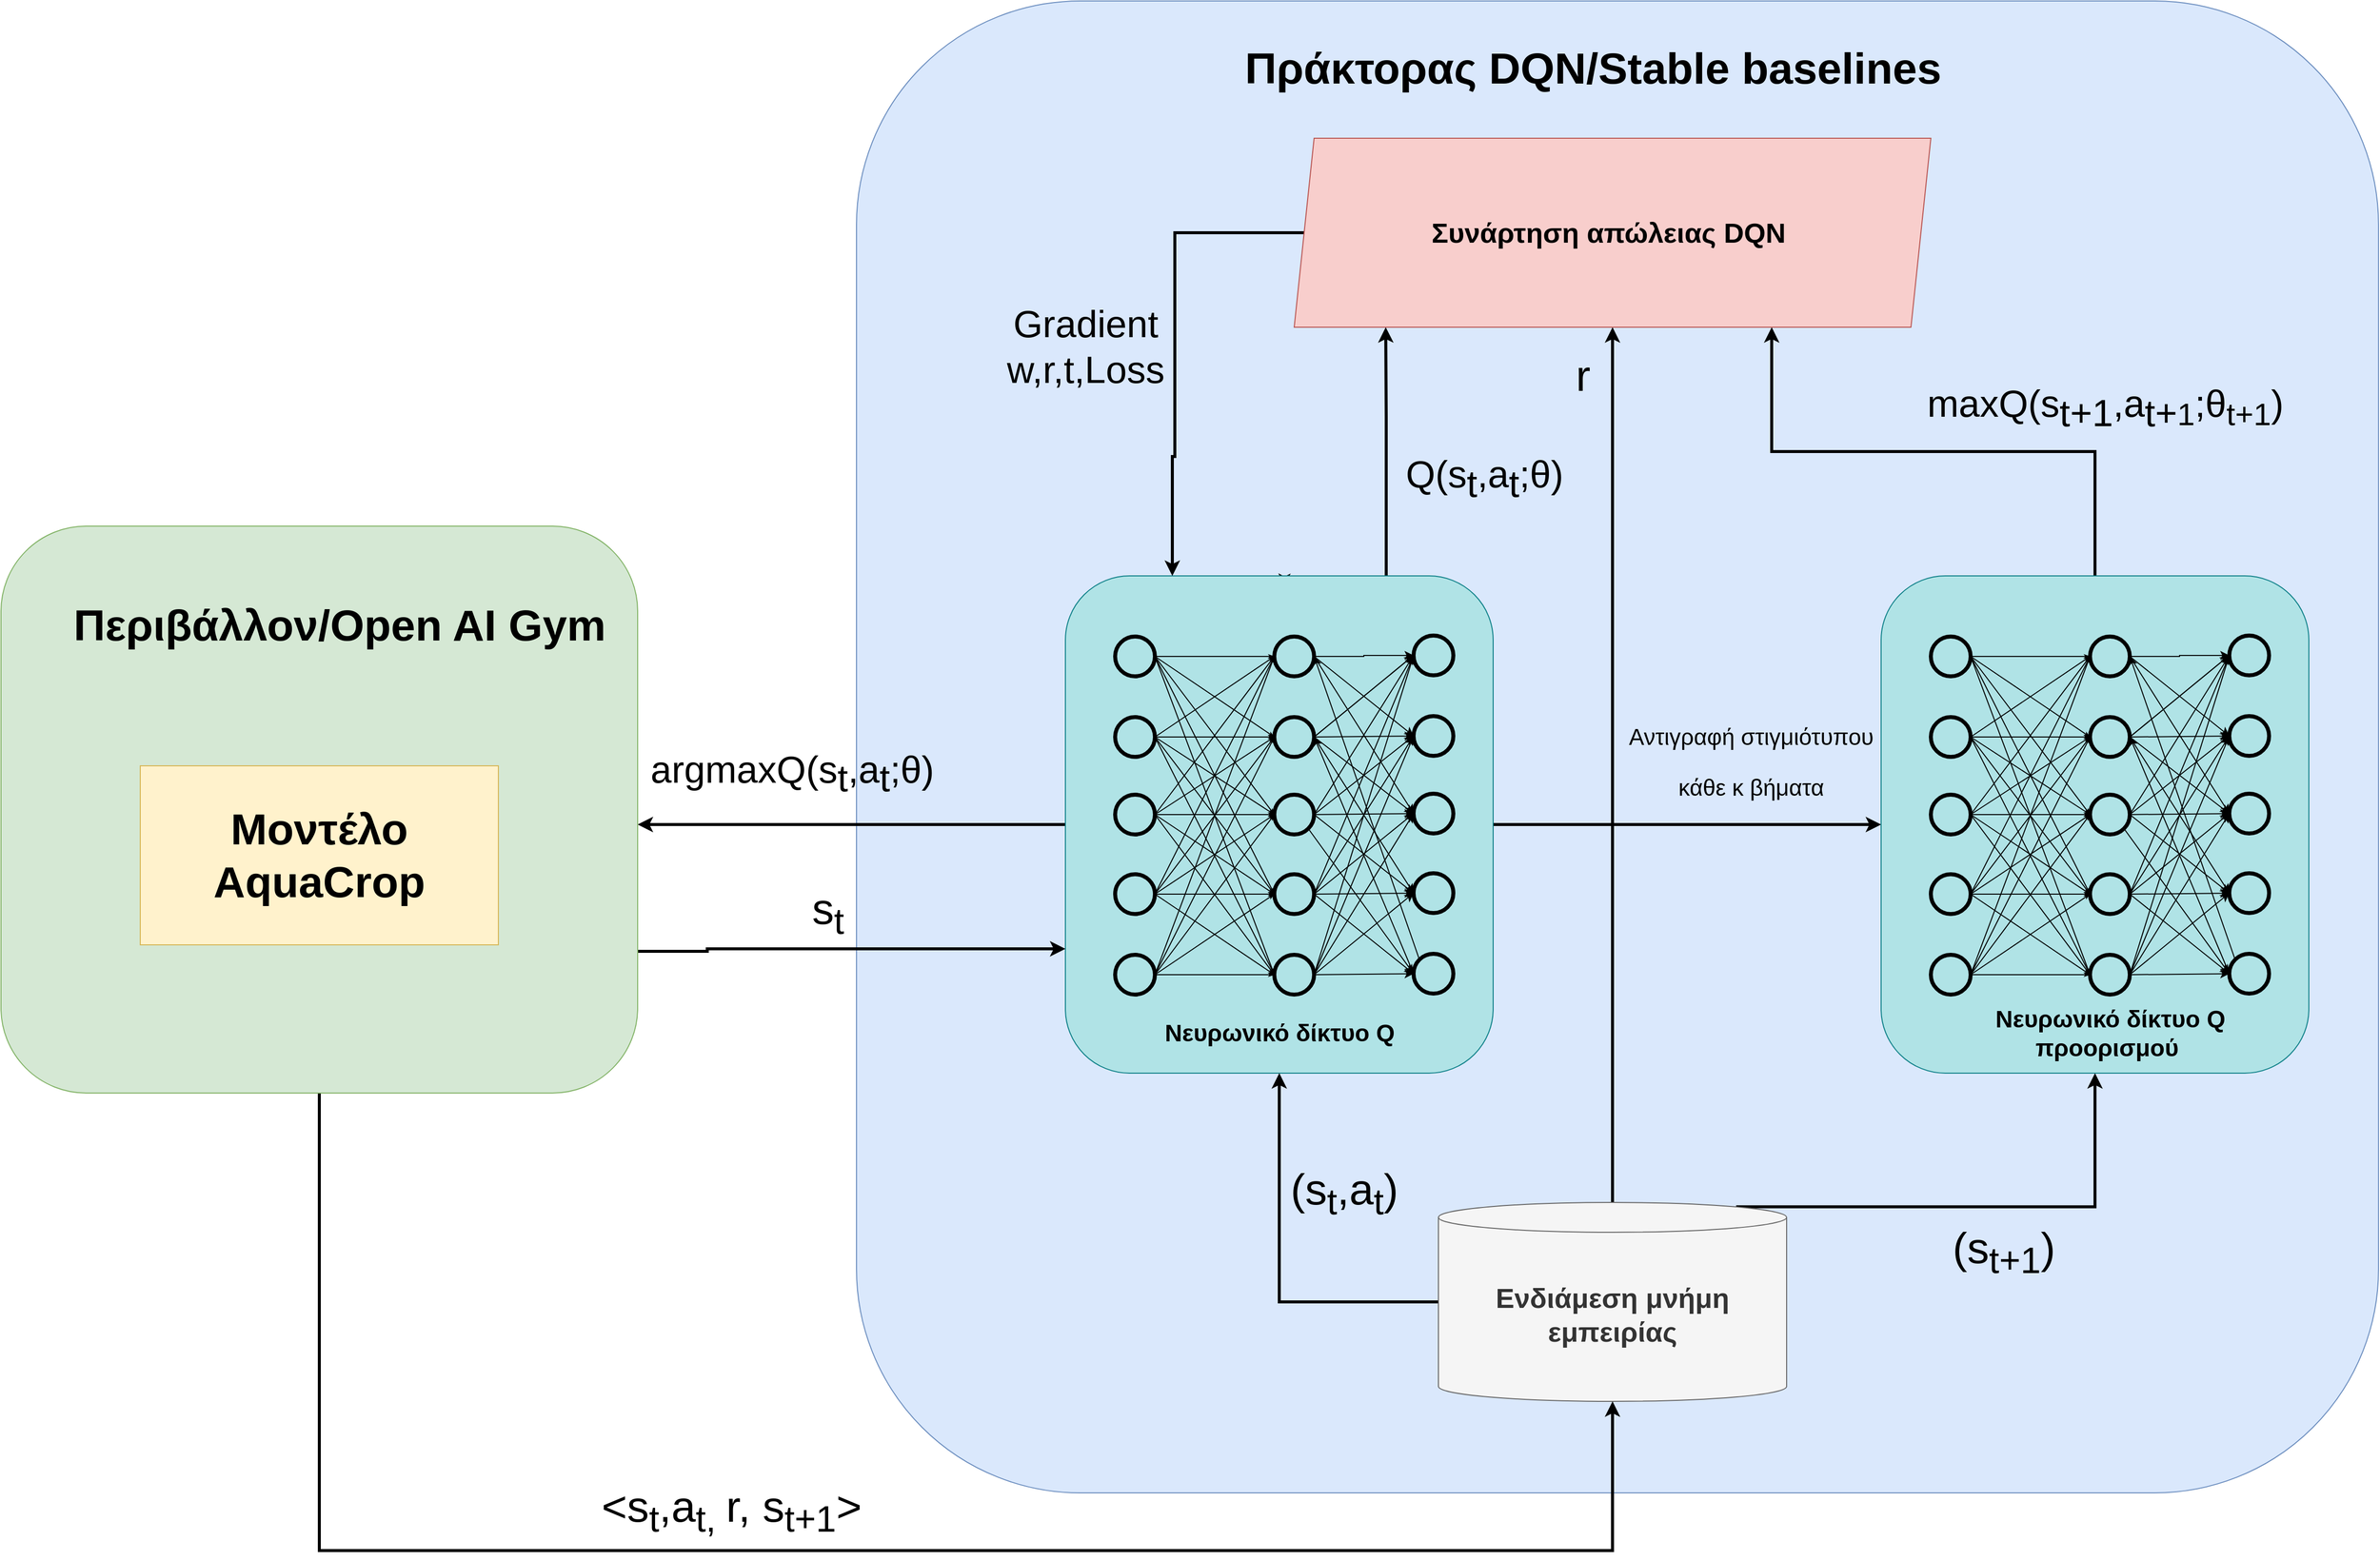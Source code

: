<mxfile version="18.1.1" type="github">
  <diagram id="VxwVgovdTVbOtR5go3JT" name="Page-1">
    <mxGraphModel dx="3621" dy="2653" grid="1" gridSize="10" guides="1" tooltips="1" connect="1" arrows="1" fold="1" page="1" pageScale="1" pageWidth="850" pageHeight="1100" math="0" shadow="0">
      <root>
        <mxCell id="0" />
        <mxCell id="1" parent="0" />
        <mxCell id="t5spGKLu4FDtKMN-2J0H-313" value="" style="rounded=1;whiteSpace=wrap;html=1;fontSize=28;fillColor=#dae8fc;strokeColor=#6c8ebf;" vertex="1" parent="1">
          <mxGeometry x="130" y="-720" width="1530" height="1500" as="geometry" />
        </mxCell>
        <mxCell id="t5spGKLu4FDtKMN-2J0H-336" style="rounded=0;orthogonalLoop=1;jettySize=auto;html=1;exitX=0;exitY=0.5;exitDx=0;exitDy=0;fontSize=44;strokeColor=default;strokeWidth=3;" edge="1" parent="1" source="t5spGKLu4FDtKMN-2J0H-238">
          <mxGeometry relative="1" as="geometry">
            <mxPoint x="-90" y="108" as="targetPoint" />
          </mxGeometry>
        </mxCell>
        <mxCell id="t5spGKLu4FDtKMN-2J0H-337" value="argmaxQ(&lt;span style=&quot;font-size: 38px;&quot;&gt;s&lt;/span&gt;&lt;sub style=&quot;font-size: 38px;&quot;&gt;t&lt;/sub&gt;&lt;span style=&quot;font-size: 38px;&quot;&gt;,a&lt;/span&gt;&lt;sub style=&quot;font-size: 38px;&quot;&gt;t&lt;/sub&gt;;θ)" style="edgeLabel;html=1;align=center;verticalAlign=middle;resizable=0;points=[];fontSize=38;labelBackgroundColor=none;" vertex="1" connectable="0" parent="t5spGKLu4FDtKMN-2J0H-336">
          <mxGeometry x="0.197" y="-5" relative="1" as="geometry">
            <mxPoint x="-18" y="-45" as="offset" />
          </mxGeometry>
        </mxCell>
        <mxCell id="t5spGKLu4FDtKMN-2J0H-340" style="edgeStyle=none;rounded=0;orthogonalLoop=1;jettySize=auto;html=1;fontSize=44;strokeColor=default;strokeWidth=2;" edge="1" parent="1" source="t5spGKLu4FDtKMN-2J0H-238">
          <mxGeometry relative="1" as="geometry">
            <mxPoint x="560" y="-132.0" as="targetPoint" />
          </mxGeometry>
        </mxCell>
        <mxCell id="t5spGKLu4FDtKMN-2J0H-349" style="edgeStyle=orthogonalEdgeStyle;rounded=0;orthogonalLoop=1;jettySize=auto;html=1;exitX=0.75;exitY=0;exitDx=0;exitDy=0;fontSize=42;strokeColor=default;strokeWidth=3;" edge="1" parent="1" source="t5spGKLu4FDtKMN-2J0H-238" target="t5spGKLu4FDtKMN-2J0H-310">
          <mxGeometry relative="1" as="geometry">
            <Array as="points">
              <mxPoint x="662" y="-302" />
              <mxPoint x="662" y="-302" />
            </Array>
          </mxGeometry>
        </mxCell>
        <mxCell id="t5spGKLu4FDtKMN-2J0H-350" value="&lt;span style=&quot;font-size: 38px;&quot;&gt;Q(&lt;/span&gt;&lt;span style=&quot;font-size: 38px;&quot;&gt;s&lt;/span&gt;&lt;sub style=&quot;font-size: 38px;&quot;&gt;t&lt;/sub&gt;&lt;span style=&quot;font-size: 38px;&quot;&gt;,a&lt;/span&gt;&lt;sub style=&quot;font-size: 38px;&quot;&gt;t&lt;/sub&gt;&lt;span style=&quot;font-size: 38px;&quot;&gt;;θ)&lt;/span&gt;" style="edgeLabel;html=1;align=center;verticalAlign=middle;resizable=0;points=[];fontSize=42;labelBackgroundColor=none;" vertex="1" connectable="0" parent="t5spGKLu4FDtKMN-2J0H-349">
          <mxGeometry x="-0.217" y="-2" relative="1" as="geometry">
            <mxPoint x="96" y="-1" as="offset" />
          </mxGeometry>
        </mxCell>
        <mxCell id="t5spGKLu4FDtKMN-2J0H-352" style="edgeStyle=orthogonalEdgeStyle;rounded=0;orthogonalLoop=1;jettySize=auto;html=1;exitX=1;exitY=0.5;exitDx=0;exitDy=0;fontSize=42;strokeColor=default;strokeWidth=3;" edge="1" parent="1" source="t5spGKLu4FDtKMN-2J0H-238" target="t5spGKLu4FDtKMN-2J0H-243">
          <mxGeometry relative="1" as="geometry" />
        </mxCell>
        <mxCell id="t5spGKLu4FDtKMN-2J0H-353" value="&lt;font style=&quot;font-size: 23px;&quot;&gt;Αντιγραφή στιγμιότυπου &lt;br style=&quot;&quot;&gt;κάθε κ βήματα&lt;/font&gt;" style="edgeLabel;html=1;align=center;verticalAlign=middle;resizable=0;points=[];fontSize=42;labelBackgroundColor=none;" vertex="1" connectable="0" parent="t5spGKLu4FDtKMN-2J0H-352">
          <mxGeometry x="0.307" y="-1" relative="1" as="geometry">
            <mxPoint x="4" y="-70" as="offset" />
          </mxGeometry>
        </mxCell>
        <mxCell id="t5spGKLu4FDtKMN-2J0H-238" value="" style="rounded=1;whiteSpace=wrap;html=1;fontSize=16;fillColor=#b0e3e6;strokeColor=#0e8088;" vertex="1" parent="1">
          <mxGeometry x="340" y="-142" width="430" height="500" as="geometry" />
        </mxCell>
        <mxCell id="t5spGKLu4FDtKMN-2J0H-324" style="edgeStyle=orthogonalEdgeStyle;rounded=0;orthogonalLoop=1;jettySize=auto;html=1;exitX=0;exitY=0.5;exitDx=0;exitDy=0;exitPerimeter=0;fontSize=44;strokeColor=default;entryX=0.5;entryY=1;entryDx=0;entryDy=0;strokeWidth=3;" edge="1" parent="1" source="t5spGKLu4FDtKMN-2J0H-2" target="t5spGKLu4FDtKMN-2J0H-238">
          <mxGeometry relative="1" as="geometry" />
        </mxCell>
        <mxCell id="t5spGKLu4FDtKMN-2J0H-325" value="(s&lt;sub&gt;t&lt;/sub&gt;,a&lt;sub&gt;t&lt;/sub&gt;)" style="edgeLabel;html=1;align=center;verticalAlign=middle;resizable=0;points=[];fontSize=44;labelBackgroundColor=none;" vertex="1" connectable="0" parent="t5spGKLu4FDtKMN-2J0H-324">
          <mxGeometry x="0.251" y="-5" relative="1" as="geometry">
            <mxPoint x="60" y="-25" as="offset" />
          </mxGeometry>
        </mxCell>
        <mxCell id="t5spGKLu4FDtKMN-2J0H-326" style="edgeStyle=orthogonalEdgeStyle;rounded=0;orthogonalLoop=1;jettySize=auto;html=1;exitX=0.855;exitY=0;exitDx=0;exitDy=4.35;exitPerimeter=0;fontSize=44;strokeColor=default;strokeWidth=3;entryX=0.5;entryY=1;entryDx=0;entryDy=0;" edge="1" parent="1" source="t5spGKLu4FDtKMN-2J0H-2" target="t5spGKLu4FDtKMN-2J0H-243">
          <mxGeometry relative="1" as="geometry" />
        </mxCell>
        <mxCell id="t5spGKLu4FDtKMN-2J0H-327" value="&lt;span style=&quot;&quot;&gt;(s&lt;/span&gt;&lt;sub style=&quot;&quot;&gt;t+1&lt;/sub&gt;&lt;span style=&quot;&quot;&gt;)&lt;/span&gt;" style="edgeLabel;html=1;align=center;verticalAlign=middle;resizable=0;points=[];fontSize=44;labelBackgroundColor=none;" vertex="1" connectable="0" parent="t5spGKLu4FDtKMN-2J0H-326">
          <mxGeometry x="0.135" y="-2" relative="1" as="geometry">
            <mxPoint x="-12" y="43" as="offset" />
          </mxGeometry>
        </mxCell>
        <mxCell id="t5spGKLu4FDtKMN-2J0H-329" style="rounded=0;orthogonalLoop=1;jettySize=auto;html=1;exitX=0.5;exitY=0;exitDx=0;exitDy=0;exitPerimeter=0;fontSize=44;strokeColor=default;strokeWidth=3;entryX=0.5;entryY=1;entryDx=0;entryDy=0;" edge="1" parent="1" source="t5spGKLu4FDtKMN-2J0H-2" target="t5spGKLu4FDtKMN-2J0H-310">
          <mxGeometry relative="1" as="geometry" />
        </mxCell>
        <mxCell id="t5spGKLu4FDtKMN-2J0H-330" value="r" style="edgeLabel;html=1;align=center;verticalAlign=middle;resizable=0;points=[];fontSize=44;labelBackgroundColor=none;" vertex="1" connectable="0" parent="t5spGKLu4FDtKMN-2J0H-329">
          <mxGeometry x="-0.193" y="-1" relative="1" as="geometry">
            <mxPoint x="-31" y="-476" as="offset" />
          </mxGeometry>
        </mxCell>
        <mxCell id="t5spGKLu4FDtKMN-2J0H-2" value="&lt;font size=&quot;1&quot; style=&quot;&quot;&gt;&lt;b style=&quot;font-size: 28px;&quot;&gt;Ενδιάμεση μνήμη εμπειρίας&lt;/b&gt;&lt;/font&gt;" style="shape=cylinder3;whiteSpace=wrap;html=1;boundedLbl=1;backgroundOutline=1;size=15;fillColor=#f5f5f5;fontColor=#333333;strokeColor=#666666;" vertex="1" parent="1">
          <mxGeometry x="715" y="488" width="350" height="200" as="geometry" />
        </mxCell>
        <mxCell id="t5spGKLu4FDtKMN-2J0H-173" value="" style="ellipse;whiteSpace=wrap;html=1;aspect=fixed;strokeWidth=4;fillColor=none;fontColor=#666666;align=center;" vertex="1" parent="1">
          <mxGeometry x="390" y="-81" width="40" height="40" as="geometry" />
        </mxCell>
        <mxCell id="t5spGKLu4FDtKMN-2J0H-174" value="" style="ellipse;whiteSpace=wrap;html=1;aspect=fixed;strokeWidth=4;fillColor=none;fontColor=#666666;align=center;" vertex="1" parent="1">
          <mxGeometry x="390" width="40" height="40" as="geometry" />
        </mxCell>
        <mxCell id="t5spGKLu4FDtKMN-2J0H-175" value="" style="ellipse;whiteSpace=wrap;html=1;aspect=fixed;strokeWidth=4;fillColor=none;fontColor=#666666;align=center;" vertex="1" parent="1">
          <mxGeometry x="390" y="78" width="40" height="40" as="geometry" />
        </mxCell>
        <mxCell id="t5spGKLu4FDtKMN-2J0H-176" value="" style="ellipse;whiteSpace=wrap;html=1;aspect=fixed;strokeWidth=4;fillColor=none;fontColor=#666666;align=center;" vertex="1" parent="1">
          <mxGeometry x="390" y="239" width="40" height="40" as="geometry" />
        </mxCell>
        <mxCell id="t5spGKLu4FDtKMN-2J0H-177" value="" style="ellipse;whiteSpace=wrap;html=1;aspect=fixed;strokeWidth=4;fillColor=none;fontColor=#666666;align=center;" vertex="1" parent="1">
          <mxGeometry x="390" y="158" width="40" height="40" as="geometry" />
        </mxCell>
        <mxCell id="t5spGKLu4FDtKMN-2J0H-178" value="" style="edgeStyle=orthogonalEdgeStyle;rounded=0;orthogonalLoop=1;jettySize=auto;html=1;" edge="1" parent="1" source="t5spGKLu4FDtKMN-2J0H-181" target="t5spGKLu4FDtKMN-2J0H-231">
          <mxGeometry relative="1" as="geometry" />
        </mxCell>
        <mxCell id="t5spGKLu4FDtKMN-2J0H-179" style="edgeStyle=none;rounded=0;orthogonalLoop=1;jettySize=auto;html=1;entryX=0;entryY=0.5;entryDx=0;entryDy=0;strokeColor=default;" edge="1" parent="1" target="t5spGKLu4FDtKMN-2J0H-232">
          <mxGeometry relative="1" as="geometry">
            <mxPoint x="590" y="-61" as="sourcePoint" />
          </mxGeometry>
        </mxCell>
        <mxCell id="t5spGKLu4FDtKMN-2J0H-180" style="edgeStyle=none;rounded=0;orthogonalLoop=1;jettySize=auto;html=1;exitX=1;exitY=0.5;exitDx=0;exitDy=0;entryX=0;entryY=0.5;entryDx=0;entryDy=0;strokeColor=default;" edge="1" parent="1" source="t5spGKLu4FDtKMN-2J0H-181" target="t5spGKLu4FDtKMN-2J0H-233">
          <mxGeometry relative="1" as="geometry" />
        </mxCell>
        <mxCell id="t5spGKLu4FDtKMN-2J0H-181" value="" style="ellipse;whiteSpace=wrap;html=1;aspect=fixed;strokeWidth=4;fillColor=none;fontColor=#666666;align=center;" vertex="1" parent="1">
          <mxGeometry x="550" y="-81" width="40" height="40" as="geometry" />
        </mxCell>
        <mxCell id="t5spGKLu4FDtKMN-2J0H-182" style="orthogonalLoop=1;jettySize=auto;html=1;exitX=1;exitY=0.5;exitDx=0;exitDy=0;entryX=0;entryY=0.5;entryDx=0;entryDy=0;strokeColor=default;rounded=0;" edge="1" parent="1" source="t5spGKLu4FDtKMN-2J0H-187" target="t5spGKLu4FDtKMN-2J0H-231">
          <mxGeometry relative="1" as="geometry" />
        </mxCell>
        <mxCell id="t5spGKLu4FDtKMN-2J0H-183" style="edgeStyle=none;rounded=0;orthogonalLoop=1;jettySize=auto;html=1;exitX=1;exitY=0.5;exitDx=0;exitDy=0;entryX=0;entryY=0.5;entryDx=0;entryDy=0;strokeColor=default;" edge="1" parent="1" source="t5spGKLu4FDtKMN-2J0H-187" target="t5spGKLu4FDtKMN-2J0H-233">
          <mxGeometry relative="1" as="geometry" />
        </mxCell>
        <mxCell id="t5spGKLu4FDtKMN-2J0H-184" style="edgeStyle=none;rounded=0;orthogonalLoop=1;jettySize=auto;html=1;exitX=1;exitY=0.5;exitDx=0;exitDy=0;entryX=0;entryY=0.5;entryDx=0;entryDy=0;strokeColor=default;" edge="1" parent="1" source="t5spGKLu4FDtKMN-2J0H-187" target="t5spGKLu4FDtKMN-2J0H-231">
          <mxGeometry relative="1" as="geometry" />
        </mxCell>
        <mxCell id="t5spGKLu4FDtKMN-2J0H-185" style="edgeStyle=none;rounded=0;orthogonalLoop=1;jettySize=auto;html=1;exitX=1;exitY=0.5;exitDx=0;exitDy=0;entryX=0;entryY=0.5;entryDx=0;entryDy=0;strokeColor=default;" edge="1" parent="1" source="t5spGKLu4FDtKMN-2J0H-187" target="t5spGKLu4FDtKMN-2J0H-237">
          <mxGeometry relative="1" as="geometry" />
        </mxCell>
        <mxCell id="t5spGKLu4FDtKMN-2J0H-186" style="edgeStyle=none;rounded=0;orthogonalLoop=1;jettySize=auto;html=1;exitX=1;exitY=0.5;exitDx=0;exitDy=0;entryX=0;entryY=0.5;entryDx=0;entryDy=0;strokeColor=default;" edge="1" parent="1" source="t5spGKLu4FDtKMN-2J0H-187" target="t5spGKLu4FDtKMN-2J0H-232">
          <mxGeometry relative="1" as="geometry" />
        </mxCell>
        <mxCell id="t5spGKLu4FDtKMN-2J0H-187" value="" style="ellipse;whiteSpace=wrap;html=1;aspect=fixed;strokeWidth=4;fillColor=none;fontColor=#666666;align=center;" vertex="1" parent="1">
          <mxGeometry x="550" width="40" height="40" as="geometry" />
        </mxCell>
        <mxCell id="t5spGKLu4FDtKMN-2J0H-188" style="edgeStyle=none;rounded=0;orthogonalLoop=1;jettySize=auto;html=1;exitX=1;exitY=0.5;exitDx=0;exitDy=0;entryX=0;entryY=0.5;entryDx=0;entryDy=0;strokeColor=default;" edge="1" parent="1" source="t5spGKLu4FDtKMN-2J0H-193" target="t5spGKLu4FDtKMN-2J0H-237">
          <mxGeometry relative="1" as="geometry" />
        </mxCell>
        <mxCell id="t5spGKLu4FDtKMN-2J0H-189" style="edgeStyle=none;rounded=0;orthogonalLoop=1;jettySize=auto;html=1;exitX=1;exitY=0.5;exitDx=0;exitDy=0;entryX=0;entryY=0.5;entryDx=0;entryDy=0;strokeColor=default;" edge="1" parent="1" source="t5spGKLu4FDtKMN-2J0H-193" target="t5spGKLu4FDtKMN-2J0H-232">
          <mxGeometry relative="1" as="geometry" />
        </mxCell>
        <mxCell id="t5spGKLu4FDtKMN-2J0H-190" style="edgeStyle=none;rounded=0;orthogonalLoop=1;jettySize=auto;html=1;exitX=1;exitY=1;exitDx=0;exitDy=0;entryX=0;entryY=0.5;entryDx=0;entryDy=0;strokeColor=default;" edge="1" parent="1" source="t5spGKLu4FDtKMN-2J0H-193" target="t5spGKLu4FDtKMN-2J0H-236">
          <mxGeometry relative="1" as="geometry" />
        </mxCell>
        <mxCell id="t5spGKLu4FDtKMN-2J0H-191" style="edgeStyle=none;rounded=0;orthogonalLoop=1;jettySize=auto;html=1;exitX=1;exitY=0.5;exitDx=0;exitDy=0;strokeColor=default;entryX=0;entryY=0.5;entryDx=0;entryDy=0;" edge="1" parent="1" source="t5spGKLu4FDtKMN-2J0H-193" target="t5spGKLu4FDtKMN-2J0H-231">
          <mxGeometry relative="1" as="geometry">
            <mxPoint x="670" y="-61" as="targetPoint" />
          </mxGeometry>
        </mxCell>
        <mxCell id="t5spGKLu4FDtKMN-2J0H-192" style="edgeStyle=none;rounded=0;orthogonalLoop=1;jettySize=auto;html=1;exitX=1;exitY=0.5;exitDx=0;exitDy=0;entryX=0;entryY=0.5;entryDx=0;entryDy=0;strokeColor=default;" edge="1" parent="1" source="t5spGKLu4FDtKMN-2J0H-193" target="t5spGKLu4FDtKMN-2J0H-233">
          <mxGeometry relative="1" as="geometry" />
        </mxCell>
        <mxCell id="t5spGKLu4FDtKMN-2J0H-193" value="" style="ellipse;whiteSpace=wrap;html=1;aspect=fixed;strokeWidth=4;fillColor=none;fontColor=#666666;align=center;" vertex="1" parent="1">
          <mxGeometry x="550" y="78" width="40" height="40" as="geometry" />
        </mxCell>
        <mxCell id="t5spGKLu4FDtKMN-2J0H-194" style="edgeStyle=none;rounded=0;orthogonalLoop=1;jettySize=auto;html=1;exitX=1;exitY=0.5;exitDx=0;exitDy=0;entryX=0;entryY=0.5;entryDx=0;entryDy=0;strokeColor=default;" edge="1" parent="1" source="t5spGKLu4FDtKMN-2J0H-199" target="t5spGKLu4FDtKMN-2J0H-236">
          <mxGeometry relative="1" as="geometry" />
        </mxCell>
        <mxCell id="t5spGKLu4FDtKMN-2J0H-195" style="edgeStyle=none;rounded=0;orthogonalLoop=1;jettySize=auto;html=1;exitX=1;exitY=0.5;exitDx=0;exitDy=0;entryX=0;entryY=0.5;entryDx=0;entryDy=0;strokeColor=default;" edge="1" parent="1" source="t5spGKLu4FDtKMN-2J0H-199" target="t5spGKLu4FDtKMN-2J0H-237">
          <mxGeometry relative="1" as="geometry" />
        </mxCell>
        <mxCell id="t5spGKLu4FDtKMN-2J0H-196" style="edgeStyle=none;rounded=0;orthogonalLoop=1;jettySize=auto;html=1;exitX=1;exitY=0.5;exitDx=0;exitDy=0;entryX=0;entryY=0.5;entryDx=0;entryDy=0;strokeColor=default;" edge="1" parent="1" source="t5spGKLu4FDtKMN-2J0H-199" target="t5spGKLu4FDtKMN-2J0H-233">
          <mxGeometry relative="1" as="geometry" />
        </mxCell>
        <mxCell id="t5spGKLu4FDtKMN-2J0H-197" style="edgeStyle=none;rounded=0;orthogonalLoop=1;jettySize=auto;html=1;exitX=1;exitY=0.5;exitDx=0;exitDy=0;entryX=0;entryY=0.5;entryDx=0;entryDy=0;strokeColor=default;" edge="1" parent="1" source="t5spGKLu4FDtKMN-2J0H-199" target="t5spGKLu4FDtKMN-2J0H-232">
          <mxGeometry relative="1" as="geometry" />
        </mxCell>
        <mxCell id="t5spGKLu4FDtKMN-2J0H-198" style="edgeStyle=none;rounded=0;orthogonalLoop=1;jettySize=auto;html=1;exitX=1;exitY=0.5;exitDx=0;exitDy=0;entryX=0;entryY=0.5;entryDx=0;entryDy=0;strokeColor=default;" edge="1" parent="1" source="t5spGKLu4FDtKMN-2J0H-199" target="t5spGKLu4FDtKMN-2J0H-231">
          <mxGeometry relative="1" as="geometry" />
        </mxCell>
        <mxCell id="t5spGKLu4FDtKMN-2J0H-199" value="" style="ellipse;whiteSpace=wrap;html=1;aspect=fixed;strokeWidth=4;fillColor=none;fontColor=#666666;align=center;" vertex="1" parent="1">
          <mxGeometry x="550" y="239" width="40" height="40" as="geometry" />
        </mxCell>
        <mxCell id="t5spGKLu4FDtKMN-2J0H-200" style="edgeStyle=none;rounded=0;orthogonalLoop=1;jettySize=auto;html=1;exitX=1;exitY=0.5;exitDx=0;exitDy=0;entryX=0;entryY=0.5;entryDx=0;entryDy=0;strokeColor=default;" edge="1" parent="1" source="t5spGKLu4FDtKMN-2J0H-205" target="t5spGKLu4FDtKMN-2J0H-236">
          <mxGeometry relative="1" as="geometry" />
        </mxCell>
        <mxCell id="t5spGKLu4FDtKMN-2J0H-201" style="edgeStyle=none;rounded=0;orthogonalLoop=1;jettySize=auto;html=1;exitX=1;exitY=0.5;exitDx=0;exitDy=0;entryX=0;entryY=0.5;entryDx=0;entryDy=0;strokeColor=default;" edge="1" parent="1" source="t5spGKLu4FDtKMN-2J0H-205" target="t5spGKLu4FDtKMN-2J0H-237">
          <mxGeometry relative="1" as="geometry" />
        </mxCell>
        <mxCell id="t5spGKLu4FDtKMN-2J0H-202" style="edgeStyle=none;rounded=0;orthogonalLoop=1;jettySize=auto;html=1;exitX=1;exitY=0.5;exitDx=0;exitDy=0;entryX=0;entryY=0.5;entryDx=0;entryDy=0;strokeColor=default;" edge="1" parent="1" source="t5spGKLu4FDtKMN-2J0H-205" target="t5spGKLu4FDtKMN-2J0H-233">
          <mxGeometry relative="1" as="geometry" />
        </mxCell>
        <mxCell id="t5spGKLu4FDtKMN-2J0H-203" style="edgeStyle=none;rounded=0;orthogonalLoop=1;jettySize=auto;html=1;exitX=1;exitY=0.5;exitDx=0;exitDy=0;entryX=0;entryY=0.5;entryDx=0;entryDy=0;strokeColor=default;" edge="1" parent="1" source="t5spGKLu4FDtKMN-2J0H-205" target="t5spGKLu4FDtKMN-2J0H-232">
          <mxGeometry relative="1" as="geometry" />
        </mxCell>
        <mxCell id="t5spGKLu4FDtKMN-2J0H-204" style="edgeStyle=none;rounded=0;orthogonalLoop=1;jettySize=auto;html=1;exitX=1;exitY=0.5;exitDx=0;exitDy=0;entryX=0;entryY=0.5;entryDx=0;entryDy=0;strokeColor=default;" edge="1" parent="1" source="t5spGKLu4FDtKMN-2J0H-205" target="t5spGKLu4FDtKMN-2J0H-231">
          <mxGeometry relative="1" as="geometry" />
        </mxCell>
        <mxCell id="t5spGKLu4FDtKMN-2J0H-205" value="" style="ellipse;whiteSpace=wrap;html=1;aspect=fixed;strokeWidth=4;fillColor=none;fontColor=#666666;align=center;" vertex="1" parent="1">
          <mxGeometry x="550" y="158" width="40" height="40" as="geometry" />
        </mxCell>
        <mxCell id="t5spGKLu4FDtKMN-2J0H-206" value="" style="endArrow=classicThin;html=1;shadow=0;strokeColor=#000000;strokeWidth=1;fontColor=#666666;entryX=0;entryY=0.5;endFill=1;exitX=1;exitY=0.5;endSize=3;" edge="1" parent="1" source="t5spGKLu4FDtKMN-2J0H-173" target="t5spGKLu4FDtKMN-2J0H-199">
          <mxGeometry width="50" height="50" relative="1" as="geometry">
            <mxPoint x="451" y="-16" as="sourcePoint" />
            <mxPoint x="501" y="-41" as="targetPoint" />
          </mxGeometry>
        </mxCell>
        <mxCell id="t5spGKLu4FDtKMN-2J0H-207" value="" style="endArrow=classicThin;html=1;shadow=0;strokeColor=#000000;strokeWidth=1;fontColor=#666666;entryX=0;entryY=0.5;exitX=1;exitY=0.5;endFill=1;endSize=3;" edge="1" parent="1" source="t5spGKLu4FDtKMN-2J0H-173" target="t5spGKLu4FDtKMN-2J0H-205">
          <mxGeometry width="50" height="50" relative="1" as="geometry">
            <mxPoint x="461" y="-21" as="sourcePoint" />
            <mxPoint x="551" y="204" as="targetPoint" />
          </mxGeometry>
        </mxCell>
        <mxCell id="t5spGKLu4FDtKMN-2J0H-208" value="" style="endArrow=classicThin;html=1;shadow=0;strokeColor=#000000;strokeWidth=1;fontColor=#666666;entryX=0;entryY=0.5;endFill=1;exitX=1;exitY=0.5;endSize=3;" edge="1" parent="1" source="t5spGKLu4FDtKMN-2J0H-173" target="t5spGKLu4FDtKMN-2J0H-193">
          <mxGeometry width="50" height="50" relative="1" as="geometry">
            <mxPoint x="451" y="-21" as="sourcePoint" />
            <mxPoint x="551" y="159" as="targetPoint" />
          </mxGeometry>
        </mxCell>
        <mxCell id="t5spGKLu4FDtKMN-2J0H-209" value="" style="endArrow=classicThin;html=1;shadow=0;strokeColor=#000000;strokeWidth=1;fontColor=#666666;entryX=0;entryY=0.5;endFill=1;exitX=1;exitY=0.5;endSize=3;" edge="1" parent="1" source="t5spGKLu4FDtKMN-2J0H-173" target="t5spGKLu4FDtKMN-2J0H-187">
          <mxGeometry width="50" height="50" relative="1" as="geometry">
            <mxPoint x="451" y="-21" as="sourcePoint" />
            <mxPoint x="551" y="99" as="targetPoint" />
          </mxGeometry>
        </mxCell>
        <mxCell id="t5spGKLu4FDtKMN-2J0H-210" value="" style="endArrow=classicThin;html=1;shadow=0;strokeColor=#000000;strokeWidth=1;fontColor=#666666;entryX=0;entryY=0.5;exitX=1;exitY=0.5;endFill=1;endSize=3;" edge="1" parent="1" source="t5spGKLu4FDtKMN-2J0H-173" target="t5spGKLu4FDtKMN-2J0H-181">
          <mxGeometry width="50" height="50" relative="1" as="geometry">
            <mxPoint x="461" y="-54" as="sourcePoint" />
            <mxPoint x="551" y="-4" as="targetPoint" />
          </mxGeometry>
        </mxCell>
        <mxCell id="t5spGKLu4FDtKMN-2J0H-211" value="" style="endArrow=classicThin;html=1;shadow=0;strokeColor=#000000;strokeWidth=1;fontColor=#666666;entryX=0;entryY=0.5;exitX=1;exitY=0.5;endFill=1;endSize=3;" edge="1" parent="1" source="t5spGKLu4FDtKMN-2J0H-174" target="t5spGKLu4FDtKMN-2J0H-199">
          <mxGeometry width="50" height="50" relative="1" as="geometry">
            <mxPoint x="461" y="-6" as="sourcePoint" />
            <mxPoint x="551" y="219" as="targetPoint" />
          </mxGeometry>
        </mxCell>
        <mxCell id="t5spGKLu4FDtKMN-2J0H-212" value="" style="endArrow=classicThin;html=1;shadow=0;strokeColor=#000000;strokeWidth=1;fontColor=#666666;entryX=0;entryY=0.5;exitX=1;exitY=0.5;endFill=1;endSize=3;" edge="1" parent="1" source="t5spGKLu4FDtKMN-2J0H-174" target="t5spGKLu4FDtKMN-2J0H-205">
          <mxGeometry width="50" height="50" relative="1" as="geometry">
            <mxPoint x="461" y="39" as="sourcePoint" />
            <mxPoint x="551" y="219" as="targetPoint" />
          </mxGeometry>
        </mxCell>
        <mxCell id="t5spGKLu4FDtKMN-2J0H-213" value="" style="endArrow=classicThin;html=1;shadow=0;strokeColor=#000000;strokeWidth=1;fontColor=#666666;entryX=0;entryY=0.5;exitX=1;exitY=0.5;endFill=1;endSize=3;" edge="1" parent="1" source="t5spGKLu4FDtKMN-2J0H-174" target="t5spGKLu4FDtKMN-2J0H-193">
          <mxGeometry width="50" height="50" relative="1" as="geometry">
            <mxPoint x="451" y="39" as="sourcePoint" />
            <mxPoint x="551" y="159" as="targetPoint" />
          </mxGeometry>
        </mxCell>
        <mxCell id="t5spGKLu4FDtKMN-2J0H-214" value="" style="endArrow=classicThin;html=1;shadow=0;strokeColor=#000000;strokeWidth=1;fontColor=#666666;entryX=0;entryY=0.5;exitX=1;exitY=0.5;endFill=1;endSize=3;" edge="1" parent="1" source="t5spGKLu4FDtKMN-2J0H-174" target="t5spGKLu4FDtKMN-2J0H-187">
          <mxGeometry width="50" height="50" relative="1" as="geometry">
            <mxPoint x="461" y="27" as="sourcePoint" />
            <mxPoint x="551" y="87" as="targetPoint" />
          </mxGeometry>
        </mxCell>
        <mxCell id="t5spGKLu4FDtKMN-2J0H-215" value="" style="endArrow=classicThin;html=1;shadow=0;strokeColor=#000000;strokeWidth=1;fontColor=#666666;entryX=0;entryY=0.5;endFill=1;exitX=1;exitY=0.5;endSize=3;" edge="1" parent="1" source="t5spGKLu4FDtKMN-2J0H-174" target="t5spGKLu4FDtKMN-2J0H-181">
          <mxGeometry width="50" height="50" relative="1" as="geometry">
            <mxPoint x="451" y="29" as="sourcePoint" />
            <mxPoint x="541" y="29" as="targetPoint" />
          </mxGeometry>
        </mxCell>
        <mxCell id="t5spGKLu4FDtKMN-2J0H-216" value="" style="endArrow=classicThin;html=1;shadow=0;strokeColor=#000000;strokeWidth=1;fontColor=#666666;entryX=0;entryY=0.5;exitX=1;exitY=0.5;endFill=1;endSize=3;" edge="1" parent="1" source="t5spGKLu4FDtKMN-2J0H-175" target="t5spGKLu4FDtKMN-2J0H-193">
          <mxGeometry width="50" height="50" relative="1" as="geometry">
            <mxPoint x="461" y="48" as="sourcePoint" />
            <mxPoint x="551" y="48" as="targetPoint" />
          </mxGeometry>
        </mxCell>
        <mxCell id="t5spGKLu4FDtKMN-2J0H-217" value="" style="endArrow=classicThin;html=1;shadow=0;strokeColor=#000000;strokeWidth=1;fontColor=#666666;entryX=0;entryY=0.5;exitX=1;exitY=0.5;endFill=1;endSize=3;" edge="1" parent="1" source="t5spGKLu4FDtKMN-2J0H-175" target="t5spGKLu4FDtKMN-2J0H-205">
          <mxGeometry width="50" height="50" relative="1" as="geometry">
            <mxPoint x="461" y="102" as="sourcePoint" />
            <mxPoint x="551" y="102" as="targetPoint" />
          </mxGeometry>
        </mxCell>
        <mxCell id="t5spGKLu4FDtKMN-2J0H-218" value="" style="endArrow=classicThin;html=1;shadow=0;strokeColor=#000000;strokeWidth=1;fontColor=#666666;entryX=0;entryY=0.5;exitX=1;exitY=0.5;endFill=1;endSize=3;" edge="1" parent="1" source="t5spGKLu4FDtKMN-2J0H-175" target="t5spGKLu4FDtKMN-2J0H-199">
          <mxGeometry width="50" height="50" relative="1" as="geometry">
            <mxPoint x="461" y="102" as="sourcePoint" />
            <mxPoint x="551" y="162" as="targetPoint" />
          </mxGeometry>
        </mxCell>
        <mxCell id="t5spGKLu4FDtKMN-2J0H-219" value="" style="endArrow=classicThin;html=1;shadow=0;strokeColor=#000000;strokeWidth=1;fontColor=#666666;entryX=0;entryY=0.5;exitX=1;exitY=0.5;endFill=1;endSize=3;" edge="1" parent="1" source="t5spGKLu4FDtKMN-2J0H-175" target="t5spGKLu4FDtKMN-2J0H-187">
          <mxGeometry width="50" height="50" relative="1" as="geometry">
            <mxPoint x="461" y="102" as="sourcePoint" />
            <mxPoint x="551" y="102" as="targetPoint" />
          </mxGeometry>
        </mxCell>
        <mxCell id="t5spGKLu4FDtKMN-2J0H-220" value="" style="endArrow=classicThin;html=1;shadow=0;strokeColor=#000000;strokeWidth=1;fontColor=#666666;entryX=0;entryY=0.5;exitX=1;exitY=0.5;endFill=1;endSize=3;" edge="1" parent="1" source="t5spGKLu4FDtKMN-2J0H-175" target="t5spGKLu4FDtKMN-2J0H-181">
          <mxGeometry width="50" height="50" relative="1" as="geometry">
            <mxPoint x="461" y="102" as="sourcePoint" />
            <mxPoint x="551" y="42" as="targetPoint" />
          </mxGeometry>
        </mxCell>
        <mxCell id="t5spGKLu4FDtKMN-2J0H-221" value="" style="endArrow=classicThin;html=1;shadow=0;strokeColor=#000000;strokeWidth=1;fontColor=#666666;entryX=0;entryY=0.5;exitX=1;exitY=0.5;endFill=1;endSize=3;" edge="1" parent="1" source="t5spGKLu4FDtKMN-2J0H-177" target="t5spGKLu4FDtKMN-2J0H-205">
          <mxGeometry width="50" height="50" relative="1" as="geometry">
            <mxPoint x="461" y="128" as="sourcePoint" />
            <mxPoint x="551" y="128" as="targetPoint" />
          </mxGeometry>
        </mxCell>
        <mxCell id="t5spGKLu4FDtKMN-2J0H-222" value="" style="endArrow=classicThin;html=1;shadow=0;strokeColor=#000000;strokeWidth=1;fontColor=#666666;entryX=0;entryY=0.5;exitX=1;exitY=0.5;endFill=1;endSize=3;" edge="1" parent="1" source="t5spGKLu4FDtKMN-2J0H-176" target="t5spGKLu4FDtKMN-2J0H-199">
          <mxGeometry width="50" height="50" relative="1" as="geometry">
            <mxPoint x="461" y="218" as="sourcePoint" />
            <mxPoint x="551" y="218" as="targetPoint" />
          </mxGeometry>
        </mxCell>
        <mxCell id="t5spGKLu4FDtKMN-2J0H-223" value="" style="endArrow=classicThin;html=1;shadow=0;strokeColor=#000000;strokeWidth=1;fontColor=#666666;entryX=0;entryY=0.5;exitX=1;exitY=0.5;endFill=1;endSize=3;" edge="1" parent="1" source="t5spGKLu4FDtKMN-2J0H-176" target="t5spGKLu4FDtKMN-2J0H-205">
          <mxGeometry width="50" height="50" relative="1" as="geometry">
            <mxPoint x="461" y="222" as="sourcePoint" />
            <mxPoint x="551" y="222" as="targetPoint" />
          </mxGeometry>
        </mxCell>
        <mxCell id="t5spGKLu4FDtKMN-2J0H-224" value="" style="endArrow=classicThin;html=1;shadow=0;strokeColor=#000000;strokeWidth=1;fontColor=#666666;entryX=0;entryY=0.5;exitX=1;exitY=0.5;endFill=1;endSize=3;" edge="1" parent="1" source="t5spGKLu4FDtKMN-2J0H-176" target="t5spGKLu4FDtKMN-2J0H-193">
          <mxGeometry width="50" height="50" relative="1" as="geometry">
            <mxPoint x="461" y="222" as="sourcePoint" />
            <mxPoint x="551" y="162" as="targetPoint" />
          </mxGeometry>
        </mxCell>
        <mxCell id="t5spGKLu4FDtKMN-2J0H-225" value="" style="endArrow=classicThin;html=1;shadow=0;strokeColor=#000000;strokeWidth=1;fontColor=#666666;entryX=0;entryY=0.5;exitX=1;exitY=0.5;endFill=1;endSize=3;" edge="1" parent="1" source="t5spGKLu4FDtKMN-2J0H-176" target="t5spGKLu4FDtKMN-2J0H-187">
          <mxGeometry width="50" height="50" relative="1" as="geometry">
            <mxPoint x="461" y="222" as="sourcePoint" />
            <mxPoint x="551" y="102" as="targetPoint" />
          </mxGeometry>
        </mxCell>
        <mxCell id="t5spGKLu4FDtKMN-2J0H-226" value="" style="endArrow=classicThin;html=1;shadow=0;strokeColor=#000000;strokeWidth=1;fontColor=#666666;entryX=0;entryY=0.5;exitX=1;exitY=0.5;endFill=1;endSize=3;" edge="1" parent="1" source="t5spGKLu4FDtKMN-2J0H-176" target="t5spGKLu4FDtKMN-2J0H-181">
          <mxGeometry width="50" height="50" relative="1" as="geometry">
            <mxPoint x="461" y="222" as="sourcePoint" />
            <mxPoint x="551" y="42" as="targetPoint" />
          </mxGeometry>
        </mxCell>
        <mxCell id="t5spGKLu4FDtKMN-2J0H-227" value="" style="endArrow=classicThin;html=1;shadow=0;strokeColor=#000000;strokeWidth=1;fontColor=#666666;exitX=1;exitY=0.5;endFill=1;entryX=0;entryY=0.5;endSize=3;" edge="1" parent="1" source="t5spGKLu4FDtKMN-2J0H-177" target="t5spGKLu4FDtKMN-2J0H-199">
          <mxGeometry width="50" height="50" relative="1" as="geometry">
            <mxPoint x="461" y="162" as="sourcePoint" />
            <mxPoint x="541" y="209" as="targetPoint" />
          </mxGeometry>
        </mxCell>
        <mxCell id="t5spGKLu4FDtKMN-2J0H-228" value="" style="endArrow=classicThin;html=1;shadow=0;strokeColor=#000000;strokeWidth=1;fontColor=#666666;entryX=0;entryY=0.5;exitX=1;exitY=0.5;endFill=1;endSize=3;" edge="1" parent="1" source="t5spGKLu4FDtKMN-2J0H-177" target="t5spGKLu4FDtKMN-2J0H-193">
          <mxGeometry width="50" height="50" relative="1" as="geometry">
            <mxPoint x="461" y="162" as="sourcePoint" />
            <mxPoint x="551" y="162" as="targetPoint" />
          </mxGeometry>
        </mxCell>
        <mxCell id="t5spGKLu4FDtKMN-2J0H-229" value="" style="endArrow=classicThin;html=1;shadow=0;strokeColor=#000000;strokeWidth=1;fontColor=#666666;entryX=0;entryY=0.5;exitX=1;exitY=0.5;endFill=1;endSize=3;" edge="1" parent="1" source="t5spGKLu4FDtKMN-2J0H-177" target="t5spGKLu4FDtKMN-2J0H-187">
          <mxGeometry width="50" height="50" relative="1" as="geometry">
            <mxPoint x="461" y="162" as="sourcePoint" />
            <mxPoint x="551" y="102" as="targetPoint" />
          </mxGeometry>
        </mxCell>
        <mxCell id="t5spGKLu4FDtKMN-2J0H-230" value="" style="endArrow=classicThin;html=1;shadow=0;strokeColor=#000000;strokeWidth=1;fontColor=#666666;entryX=0;entryY=0.5;exitX=1;exitY=0.5;endFill=1;endSize=3;" edge="1" parent="1" source="t5spGKLu4FDtKMN-2J0H-177" target="t5spGKLu4FDtKMN-2J0H-181">
          <mxGeometry width="50" height="50" relative="1" as="geometry">
            <mxPoint x="461" y="162" as="sourcePoint" />
            <mxPoint x="551" y="42" as="targetPoint" />
          </mxGeometry>
        </mxCell>
        <mxCell id="t5spGKLu4FDtKMN-2J0H-231" value="" style="ellipse;whiteSpace=wrap;html=1;aspect=fixed;strokeWidth=4;fillColor=none;fontColor=#666666;align=center;" vertex="1" parent="1">
          <mxGeometry x="690" y="-82" width="40" height="40" as="geometry" />
        </mxCell>
        <mxCell id="t5spGKLu4FDtKMN-2J0H-232" value="" style="ellipse;whiteSpace=wrap;html=1;aspect=fixed;strokeWidth=4;fillColor=none;fontColor=#666666;align=center;" vertex="1" parent="1">
          <mxGeometry x="690" y="-1" width="40" height="40" as="geometry" />
        </mxCell>
        <mxCell id="t5spGKLu4FDtKMN-2J0H-233" value="" style="ellipse;whiteSpace=wrap;html=1;aspect=fixed;strokeWidth=4;fillColor=none;fontColor=#666666;align=center;" vertex="1" parent="1">
          <mxGeometry x="690" y="77" width="40" height="40" as="geometry" />
        </mxCell>
        <mxCell id="t5spGKLu4FDtKMN-2J0H-234" style="edgeStyle=none;rounded=0;orthogonalLoop=1;jettySize=auto;html=1;exitX=0;exitY=0.5;exitDx=0;exitDy=0;entryX=1;entryY=0.5;entryDx=0;entryDy=0;strokeColor=default;" edge="1" parent="1" source="t5spGKLu4FDtKMN-2J0H-236" target="t5spGKLu4FDtKMN-2J0H-187">
          <mxGeometry relative="1" as="geometry" />
        </mxCell>
        <mxCell id="t5spGKLu4FDtKMN-2J0H-235" style="edgeStyle=none;rounded=0;orthogonalLoop=1;jettySize=auto;html=1;exitX=0;exitY=0;exitDx=0;exitDy=0;entryX=1;entryY=0.5;entryDx=0;entryDy=0;strokeColor=default;" edge="1" parent="1" source="t5spGKLu4FDtKMN-2J0H-236" target="t5spGKLu4FDtKMN-2J0H-181">
          <mxGeometry relative="1" as="geometry" />
        </mxCell>
        <mxCell id="t5spGKLu4FDtKMN-2J0H-236" value="" style="ellipse;whiteSpace=wrap;html=1;aspect=fixed;strokeWidth=4;fillColor=none;fontColor=#666666;align=center;" vertex="1" parent="1">
          <mxGeometry x="690" y="238" width="40" height="40" as="geometry" />
        </mxCell>
        <mxCell id="t5spGKLu4FDtKMN-2J0H-237" value="" style="ellipse;whiteSpace=wrap;html=1;aspect=fixed;strokeWidth=4;fillColor=none;fontColor=#666666;align=center;" vertex="1" parent="1">
          <mxGeometry x="690" y="157" width="40" height="40" as="geometry" />
        </mxCell>
        <mxCell id="t5spGKLu4FDtKMN-2J0H-242" value="Νευρωνικό δίκτυο Q" style="text;strokeColor=none;fillColor=none;html=1;fontSize=24;fontStyle=1;verticalAlign=middle;align=center;" vertex="1" parent="1">
          <mxGeometry x="465" y="298" width="180" height="40" as="geometry" />
        </mxCell>
        <mxCell id="t5spGKLu4FDtKMN-2J0H-344" style="edgeStyle=orthogonalEdgeStyle;rounded=0;orthogonalLoop=1;jettySize=auto;html=1;exitX=0.5;exitY=0;exitDx=0;exitDy=0;entryX=0.75;entryY=1;entryDx=0;entryDy=0;fontSize=38;strokeColor=default;strokeWidth=3;" edge="1" parent="1" source="t5spGKLu4FDtKMN-2J0H-243" target="t5spGKLu4FDtKMN-2J0H-310">
          <mxGeometry relative="1" as="geometry" />
        </mxCell>
        <mxCell id="t5spGKLu4FDtKMN-2J0H-351" value="&lt;span style=&quot;font-size: 38px;&quot;&gt;maxQ(&lt;/span&gt;&lt;span style=&quot;font-size: 38px;&quot;&gt;s&lt;/span&gt;&lt;sub style=&quot;font-size: 38px;&quot;&gt;t+1&lt;/sub&gt;&lt;span style=&quot;font-size: 38px;&quot;&gt;,a&lt;/span&gt;&lt;sub style=&quot;font-size: 38px;&quot;&gt;t+&lt;/sub&gt;&lt;span style=&quot;font-size: 38px;&quot;&gt;&lt;sub&gt;1&lt;/sub&gt;&lt;/span&gt;&lt;span style=&quot;font-size: 38px;&quot;&gt;;θ&lt;sub&gt;t+1&lt;/sub&gt;)&lt;/span&gt;" style="edgeLabel;html=1;align=center;verticalAlign=middle;resizable=0;points=[];fontSize=42;labelBackgroundColor=none;" vertex="1" connectable="0" parent="t5spGKLu4FDtKMN-2J0H-344">
          <mxGeometry x="-0.262" y="-4" relative="1" as="geometry">
            <mxPoint x="97" y="-41" as="offset" />
          </mxGeometry>
        </mxCell>
        <mxCell id="t5spGKLu4FDtKMN-2J0H-243" value="" style="rounded=1;whiteSpace=wrap;html=1;fontSize=16;fillColor=#b0e3e6;strokeColor=#0e8088;" vertex="1" parent="1">
          <mxGeometry x="1160" y="-142" width="430" height="500" as="geometry" />
        </mxCell>
        <mxCell id="t5spGKLu4FDtKMN-2J0H-244" value="" style="ellipse;whiteSpace=wrap;html=1;aspect=fixed;strokeWidth=4;fillColor=none;fontColor=#666666;align=center;" vertex="1" parent="1">
          <mxGeometry x="1210" y="-81" width="40" height="40" as="geometry" />
        </mxCell>
        <mxCell id="t5spGKLu4FDtKMN-2J0H-245" value="" style="ellipse;whiteSpace=wrap;html=1;aspect=fixed;strokeWidth=4;fillColor=none;fontColor=#666666;align=center;" vertex="1" parent="1">
          <mxGeometry x="1210" width="40" height="40" as="geometry" />
        </mxCell>
        <mxCell id="t5spGKLu4FDtKMN-2J0H-246" value="" style="ellipse;whiteSpace=wrap;html=1;aspect=fixed;strokeWidth=4;fillColor=none;fontColor=#666666;align=center;" vertex="1" parent="1">
          <mxGeometry x="1210" y="78" width="40" height="40" as="geometry" />
        </mxCell>
        <mxCell id="t5spGKLu4FDtKMN-2J0H-247" value="" style="ellipse;whiteSpace=wrap;html=1;aspect=fixed;strokeWidth=4;fillColor=none;fontColor=#666666;align=center;" vertex="1" parent="1">
          <mxGeometry x="1210" y="239" width="40" height="40" as="geometry" />
        </mxCell>
        <mxCell id="t5spGKLu4FDtKMN-2J0H-248" value="" style="ellipse;whiteSpace=wrap;html=1;aspect=fixed;strokeWidth=4;fillColor=none;fontColor=#666666;align=center;" vertex="1" parent="1">
          <mxGeometry x="1210" y="158" width="40" height="40" as="geometry" />
        </mxCell>
        <mxCell id="t5spGKLu4FDtKMN-2J0H-249" value="" style="edgeStyle=orthogonalEdgeStyle;rounded=0;orthogonalLoop=1;jettySize=auto;html=1;" edge="1" parent="1" source="t5spGKLu4FDtKMN-2J0H-252" target="t5spGKLu4FDtKMN-2J0H-302">
          <mxGeometry relative="1" as="geometry" />
        </mxCell>
        <mxCell id="t5spGKLu4FDtKMN-2J0H-250" style="edgeStyle=none;rounded=0;orthogonalLoop=1;jettySize=auto;html=1;entryX=0;entryY=0.5;entryDx=0;entryDy=0;strokeColor=default;" edge="1" parent="1" target="t5spGKLu4FDtKMN-2J0H-303">
          <mxGeometry relative="1" as="geometry">
            <mxPoint x="1410" y="-61" as="sourcePoint" />
          </mxGeometry>
        </mxCell>
        <mxCell id="t5spGKLu4FDtKMN-2J0H-251" style="edgeStyle=none;rounded=0;orthogonalLoop=1;jettySize=auto;html=1;exitX=1;exitY=0.5;exitDx=0;exitDy=0;entryX=0;entryY=0.5;entryDx=0;entryDy=0;strokeColor=default;" edge="1" parent="1" source="t5spGKLu4FDtKMN-2J0H-252" target="t5spGKLu4FDtKMN-2J0H-304">
          <mxGeometry relative="1" as="geometry" />
        </mxCell>
        <mxCell id="t5spGKLu4FDtKMN-2J0H-252" value="" style="ellipse;whiteSpace=wrap;html=1;aspect=fixed;strokeWidth=4;fillColor=none;fontColor=#666666;align=center;" vertex="1" parent="1">
          <mxGeometry x="1370" y="-81" width="40" height="40" as="geometry" />
        </mxCell>
        <mxCell id="t5spGKLu4FDtKMN-2J0H-253" style="orthogonalLoop=1;jettySize=auto;html=1;exitX=1;exitY=0.5;exitDx=0;exitDy=0;entryX=0;entryY=0.5;entryDx=0;entryDy=0;strokeColor=default;rounded=0;" edge="1" parent="1" source="t5spGKLu4FDtKMN-2J0H-258" target="t5spGKLu4FDtKMN-2J0H-302">
          <mxGeometry relative="1" as="geometry" />
        </mxCell>
        <mxCell id="t5spGKLu4FDtKMN-2J0H-254" style="edgeStyle=none;rounded=0;orthogonalLoop=1;jettySize=auto;html=1;exitX=1;exitY=0.5;exitDx=0;exitDy=0;entryX=0;entryY=0.5;entryDx=0;entryDy=0;strokeColor=default;" edge="1" parent="1" source="t5spGKLu4FDtKMN-2J0H-258" target="t5spGKLu4FDtKMN-2J0H-304">
          <mxGeometry relative="1" as="geometry" />
        </mxCell>
        <mxCell id="t5spGKLu4FDtKMN-2J0H-255" style="edgeStyle=none;rounded=0;orthogonalLoop=1;jettySize=auto;html=1;exitX=1;exitY=0.5;exitDx=0;exitDy=0;entryX=0;entryY=0.5;entryDx=0;entryDy=0;strokeColor=default;" edge="1" parent="1" source="t5spGKLu4FDtKMN-2J0H-258" target="t5spGKLu4FDtKMN-2J0H-302">
          <mxGeometry relative="1" as="geometry" />
        </mxCell>
        <mxCell id="t5spGKLu4FDtKMN-2J0H-256" style="edgeStyle=none;rounded=0;orthogonalLoop=1;jettySize=auto;html=1;exitX=1;exitY=0.5;exitDx=0;exitDy=0;entryX=0;entryY=0.5;entryDx=0;entryDy=0;strokeColor=default;" edge="1" parent="1" source="t5spGKLu4FDtKMN-2J0H-258" target="t5spGKLu4FDtKMN-2J0H-308">
          <mxGeometry relative="1" as="geometry" />
        </mxCell>
        <mxCell id="t5spGKLu4FDtKMN-2J0H-257" style="edgeStyle=none;rounded=0;orthogonalLoop=1;jettySize=auto;html=1;exitX=1;exitY=0.5;exitDx=0;exitDy=0;entryX=0;entryY=0.5;entryDx=0;entryDy=0;strokeColor=default;" edge="1" parent="1" source="t5spGKLu4FDtKMN-2J0H-258" target="t5spGKLu4FDtKMN-2J0H-303">
          <mxGeometry relative="1" as="geometry" />
        </mxCell>
        <mxCell id="t5spGKLu4FDtKMN-2J0H-258" value="" style="ellipse;whiteSpace=wrap;html=1;aspect=fixed;strokeWidth=4;fillColor=none;fontColor=#666666;align=center;" vertex="1" parent="1">
          <mxGeometry x="1370" width="40" height="40" as="geometry" />
        </mxCell>
        <mxCell id="t5spGKLu4FDtKMN-2J0H-259" style="edgeStyle=none;rounded=0;orthogonalLoop=1;jettySize=auto;html=1;exitX=1;exitY=0.5;exitDx=0;exitDy=0;entryX=0;entryY=0.5;entryDx=0;entryDy=0;strokeColor=default;" edge="1" parent="1" source="t5spGKLu4FDtKMN-2J0H-264" target="t5spGKLu4FDtKMN-2J0H-308">
          <mxGeometry relative="1" as="geometry" />
        </mxCell>
        <mxCell id="t5spGKLu4FDtKMN-2J0H-260" style="edgeStyle=none;rounded=0;orthogonalLoop=1;jettySize=auto;html=1;exitX=1;exitY=0.5;exitDx=0;exitDy=0;entryX=0;entryY=0.5;entryDx=0;entryDy=0;strokeColor=default;" edge="1" parent="1" source="t5spGKLu4FDtKMN-2J0H-264" target="t5spGKLu4FDtKMN-2J0H-303">
          <mxGeometry relative="1" as="geometry" />
        </mxCell>
        <mxCell id="t5spGKLu4FDtKMN-2J0H-261" style="edgeStyle=none;rounded=0;orthogonalLoop=1;jettySize=auto;html=1;exitX=1;exitY=1;exitDx=0;exitDy=0;entryX=0;entryY=0.5;entryDx=0;entryDy=0;strokeColor=default;" edge="1" parent="1" source="t5spGKLu4FDtKMN-2J0H-264" target="t5spGKLu4FDtKMN-2J0H-307">
          <mxGeometry relative="1" as="geometry" />
        </mxCell>
        <mxCell id="t5spGKLu4FDtKMN-2J0H-262" style="edgeStyle=none;rounded=0;orthogonalLoop=1;jettySize=auto;html=1;exitX=1;exitY=0.5;exitDx=0;exitDy=0;strokeColor=default;entryX=0;entryY=0.5;entryDx=0;entryDy=0;" edge="1" parent="1" source="t5spGKLu4FDtKMN-2J0H-264" target="t5spGKLu4FDtKMN-2J0H-302">
          <mxGeometry relative="1" as="geometry">
            <mxPoint x="1490" y="-61" as="targetPoint" />
          </mxGeometry>
        </mxCell>
        <mxCell id="t5spGKLu4FDtKMN-2J0H-263" style="edgeStyle=none;rounded=0;orthogonalLoop=1;jettySize=auto;html=1;exitX=1;exitY=0.5;exitDx=0;exitDy=0;entryX=0;entryY=0.5;entryDx=0;entryDy=0;strokeColor=default;" edge="1" parent="1" source="t5spGKLu4FDtKMN-2J0H-264" target="t5spGKLu4FDtKMN-2J0H-304">
          <mxGeometry relative="1" as="geometry" />
        </mxCell>
        <mxCell id="t5spGKLu4FDtKMN-2J0H-264" value="" style="ellipse;whiteSpace=wrap;html=1;aspect=fixed;strokeWidth=4;fillColor=none;fontColor=#666666;align=center;" vertex="1" parent="1">
          <mxGeometry x="1370" y="78" width="40" height="40" as="geometry" />
        </mxCell>
        <mxCell id="t5spGKLu4FDtKMN-2J0H-265" style="edgeStyle=none;rounded=0;orthogonalLoop=1;jettySize=auto;html=1;exitX=1;exitY=0.5;exitDx=0;exitDy=0;entryX=0;entryY=0.5;entryDx=0;entryDy=0;strokeColor=default;" edge="1" parent="1" source="t5spGKLu4FDtKMN-2J0H-270" target="t5spGKLu4FDtKMN-2J0H-307">
          <mxGeometry relative="1" as="geometry" />
        </mxCell>
        <mxCell id="t5spGKLu4FDtKMN-2J0H-266" style="edgeStyle=none;rounded=0;orthogonalLoop=1;jettySize=auto;html=1;exitX=1;exitY=0.5;exitDx=0;exitDy=0;entryX=0;entryY=0.5;entryDx=0;entryDy=0;strokeColor=default;" edge="1" parent="1" source="t5spGKLu4FDtKMN-2J0H-270" target="t5spGKLu4FDtKMN-2J0H-308">
          <mxGeometry relative="1" as="geometry" />
        </mxCell>
        <mxCell id="t5spGKLu4FDtKMN-2J0H-267" style="edgeStyle=none;rounded=0;orthogonalLoop=1;jettySize=auto;html=1;exitX=1;exitY=0.5;exitDx=0;exitDy=0;entryX=0;entryY=0.5;entryDx=0;entryDy=0;strokeColor=default;" edge="1" parent="1" source="t5spGKLu4FDtKMN-2J0H-270" target="t5spGKLu4FDtKMN-2J0H-304">
          <mxGeometry relative="1" as="geometry" />
        </mxCell>
        <mxCell id="t5spGKLu4FDtKMN-2J0H-268" style="edgeStyle=none;rounded=0;orthogonalLoop=1;jettySize=auto;html=1;exitX=1;exitY=0.5;exitDx=0;exitDy=0;entryX=0;entryY=0.5;entryDx=0;entryDy=0;strokeColor=default;" edge="1" parent="1" source="t5spGKLu4FDtKMN-2J0H-270" target="t5spGKLu4FDtKMN-2J0H-303">
          <mxGeometry relative="1" as="geometry" />
        </mxCell>
        <mxCell id="t5spGKLu4FDtKMN-2J0H-269" style="edgeStyle=none;rounded=0;orthogonalLoop=1;jettySize=auto;html=1;exitX=1;exitY=0.5;exitDx=0;exitDy=0;entryX=0;entryY=0.5;entryDx=0;entryDy=0;strokeColor=default;" edge="1" parent="1" source="t5spGKLu4FDtKMN-2J0H-270" target="t5spGKLu4FDtKMN-2J0H-302">
          <mxGeometry relative="1" as="geometry" />
        </mxCell>
        <mxCell id="t5spGKLu4FDtKMN-2J0H-270" value="" style="ellipse;whiteSpace=wrap;html=1;aspect=fixed;strokeWidth=4;fillColor=none;fontColor=#666666;align=center;" vertex="1" parent="1">
          <mxGeometry x="1370" y="239" width="40" height="40" as="geometry" />
        </mxCell>
        <mxCell id="t5spGKLu4FDtKMN-2J0H-271" style="edgeStyle=none;rounded=0;orthogonalLoop=1;jettySize=auto;html=1;exitX=1;exitY=0.5;exitDx=0;exitDy=0;entryX=0;entryY=0.5;entryDx=0;entryDy=0;strokeColor=default;" edge="1" parent="1" source="t5spGKLu4FDtKMN-2J0H-276" target="t5spGKLu4FDtKMN-2J0H-307">
          <mxGeometry relative="1" as="geometry" />
        </mxCell>
        <mxCell id="t5spGKLu4FDtKMN-2J0H-272" style="edgeStyle=none;rounded=0;orthogonalLoop=1;jettySize=auto;html=1;exitX=1;exitY=0.5;exitDx=0;exitDy=0;entryX=0;entryY=0.5;entryDx=0;entryDy=0;strokeColor=default;" edge="1" parent="1" source="t5spGKLu4FDtKMN-2J0H-276" target="t5spGKLu4FDtKMN-2J0H-308">
          <mxGeometry relative="1" as="geometry" />
        </mxCell>
        <mxCell id="t5spGKLu4FDtKMN-2J0H-273" style="edgeStyle=none;rounded=0;orthogonalLoop=1;jettySize=auto;html=1;exitX=1;exitY=0.5;exitDx=0;exitDy=0;entryX=0;entryY=0.5;entryDx=0;entryDy=0;strokeColor=default;" edge="1" parent="1" source="t5spGKLu4FDtKMN-2J0H-276" target="t5spGKLu4FDtKMN-2J0H-304">
          <mxGeometry relative="1" as="geometry" />
        </mxCell>
        <mxCell id="t5spGKLu4FDtKMN-2J0H-274" style="edgeStyle=none;rounded=0;orthogonalLoop=1;jettySize=auto;html=1;exitX=1;exitY=0.5;exitDx=0;exitDy=0;entryX=0;entryY=0.5;entryDx=0;entryDy=0;strokeColor=default;" edge="1" parent="1" source="t5spGKLu4FDtKMN-2J0H-276" target="t5spGKLu4FDtKMN-2J0H-303">
          <mxGeometry relative="1" as="geometry" />
        </mxCell>
        <mxCell id="t5spGKLu4FDtKMN-2J0H-275" style="edgeStyle=none;rounded=0;orthogonalLoop=1;jettySize=auto;html=1;exitX=1;exitY=0.5;exitDx=0;exitDy=0;entryX=0;entryY=0.5;entryDx=0;entryDy=0;strokeColor=default;" edge="1" parent="1" source="t5spGKLu4FDtKMN-2J0H-276" target="t5spGKLu4FDtKMN-2J0H-302">
          <mxGeometry relative="1" as="geometry" />
        </mxCell>
        <mxCell id="t5spGKLu4FDtKMN-2J0H-276" value="" style="ellipse;whiteSpace=wrap;html=1;aspect=fixed;strokeWidth=4;fillColor=none;fontColor=#666666;align=center;" vertex="1" parent="1">
          <mxGeometry x="1370" y="158" width="40" height="40" as="geometry" />
        </mxCell>
        <mxCell id="t5spGKLu4FDtKMN-2J0H-277" value="" style="endArrow=classicThin;html=1;shadow=0;strokeColor=#000000;strokeWidth=1;fontColor=#666666;entryX=0;entryY=0.5;endFill=1;exitX=1;exitY=0.5;endSize=3;" edge="1" parent="1" source="t5spGKLu4FDtKMN-2J0H-244" target="t5spGKLu4FDtKMN-2J0H-270">
          <mxGeometry width="50" height="50" relative="1" as="geometry">
            <mxPoint x="1271" y="-16" as="sourcePoint" />
            <mxPoint x="1321" y="-41" as="targetPoint" />
          </mxGeometry>
        </mxCell>
        <mxCell id="t5spGKLu4FDtKMN-2J0H-278" value="" style="endArrow=classicThin;html=1;shadow=0;strokeColor=#000000;strokeWidth=1;fontColor=#666666;entryX=0;entryY=0.5;exitX=1;exitY=0.5;endFill=1;endSize=3;" edge="1" parent="1" source="t5spGKLu4FDtKMN-2J0H-244" target="t5spGKLu4FDtKMN-2J0H-276">
          <mxGeometry width="50" height="50" relative="1" as="geometry">
            <mxPoint x="1281" y="-21" as="sourcePoint" />
            <mxPoint x="1371" y="204" as="targetPoint" />
          </mxGeometry>
        </mxCell>
        <mxCell id="t5spGKLu4FDtKMN-2J0H-279" value="" style="endArrow=classicThin;html=1;shadow=0;strokeColor=#000000;strokeWidth=1;fontColor=#666666;entryX=0;entryY=0.5;endFill=1;exitX=1;exitY=0.5;endSize=3;" edge="1" parent="1" source="t5spGKLu4FDtKMN-2J0H-244" target="t5spGKLu4FDtKMN-2J0H-264">
          <mxGeometry width="50" height="50" relative="1" as="geometry">
            <mxPoint x="1271" y="-21" as="sourcePoint" />
            <mxPoint x="1371" y="159" as="targetPoint" />
          </mxGeometry>
        </mxCell>
        <mxCell id="t5spGKLu4FDtKMN-2J0H-280" value="" style="endArrow=classicThin;html=1;shadow=0;strokeColor=#000000;strokeWidth=1;fontColor=#666666;entryX=0;entryY=0.5;endFill=1;exitX=1;exitY=0.5;endSize=3;" edge="1" parent="1" source="t5spGKLu4FDtKMN-2J0H-244" target="t5spGKLu4FDtKMN-2J0H-258">
          <mxGeometry width="50" height="50" relative="1" as="geometry">
            <mxPoint x="1271" y="-21" as="sourcePoint" />
            <mxPoint x="1371" y="99" as="targetPoint" />
          </mxGeometry>
        </mxCell>
        <mxCell id="t5spGKLu4FDtKMN-2J0H-281" value="" style="endArrow=classicThin;html=1;shadow=0;strokeColor=#000000;strokeWidth=1;fontColor=#666666;entryX=0;entryY=0.5;exitX=1;exitY=0.5;endFill=1;endSize=3;" edge="1" parent="1" source="t5spGKLu4FDtKMN-2J0H-244" target="t5spGKLu4FDtKMN-2J0H-252">
          <mxGeometry width="50" height="50" relative="1" as="geometry">
            <mxPoint x="1281" y="-54" as="sourcePoint" />
            <mxPoint x="1371" y="-4" as="targetPoint" />
          </mxGeometry>
        </mxCell>
        <mxCell id="t5spGKLu4FDtKMN-2J0H-282" value="" style="endArrow=classicThin;html=1;shadow=0;strokeColor=#000000;strokeWidth=1;fontColor=#666666;entryX=0;entryY=0.5;exitX=1;exitY=0.5;endFill=1;endSize=3;" edge="1" parent="1" source="t5spGKLu4FDtKMN-2J0H-245" target="t5spGKLu4FDtKMN-2J0H-270">
          <mxGeometry width="50" height="50" relative="1" as="geometry">
            <mxPoint x="1281" y="-6" as="sourcePoint" />
            <mxPoint x="1371" y="219" as="targetPoint" />
          </mxGeometry>
        </mxCell>
        <mxCell id="t5spGKLu4FDtKMN-2J0H-283" value="" style="endArrow=classicThin;html=1;shadow=0;strokeColor=#000000;strokeWidth=1;fontColor=#666666;entryX=0;entryY=0.5;exitX=1;exitY=0.5;endFill=1;endSize=3;" edge="1" parent="1" source="t5spGKLu4FDtKMN-2J0H-245" target="t5spGKLu4FDtKMN-2J0H-276">
          <mxGeometry width="50" height="50" relative="1" as="geometry">
            <mxPoint x="1281" y="39" as="sourcePoint" />
            <mxPoint x="1371" y="219" as="targetPoint" />
          </mxGeometry>
        </mxCell>
        <mxCell id="t5spGKLu4FDtKMN-2J0H-284" value="" style="endArrow=classicThin;html=1;shadow=0;strokeColor=#000000;strokeWidth=1;fontColor=#666666;entryX=0;entryY=0.5;exitX=1;exitY=0.5;endFill=1;endSize=3;" edge="1" parent="1" source="t5spGKLu4FDtKMN-2J0H-245" target="t5spGKLu4FDtKMN-2J0H-264">
          <mxGeometry width="50" height="50" relative="1" as="geometry">
            <mxPoint x="1271" y="39" as="sourcePoint" />
            <mxPoint x="1371" y="159" as="targetPoint" />
          </mxGeometry>
        </mxCell>
        <mxCell id="t5spGKLu4FDtKMN-2J0H-285" value="" style="endArrow=classicThin;html=1;shadow=0;strokeColor=#000000;strokeWidth=1;fontColor=#666666;entryX=0;entryY=0.5;exitX=1;exitY=0.5;endFill=1;endSize=3;" edge="1" parent="1" source="t5spGKLu4FDtKMN-2J0H-245" target="t5spGKLu4FDtKMN-2J0H-258">
          <mxGeometry width="50" height="50" relative="1" as="geometry">
            <mxPoint x="1281" y="27" as="sourcePoint" />
            <mxPoint x="1371" y="87" as="targetPoint" />
          </mxGeometry>
        </mxCell>
        <mxCell id="t5spGKLu4FDtKMN-2J0H-286" value="" style="endArrow=classicThin;html=1;shadow=0;strokeColor=#000000;strokeWidth=1;fontColor=#666666;entryX=0;entryY=0.5;endFill=1;exitX=1;exitY=0.5;endSize=3;" edge="1" parent="1" source="t5spGKLu4FDtKMN-2J0H-245" target="t5spGKLu4FDtKMN-2J0H-252">
          <mxGeometry width="50" height="50" relative="1" as="geometry">
            <mxPoint x="1271" y="29" as="sourcePoint" />
            <mxPoint x="1361" y="29" as="targetPoint" />
          </mxGeometry>
        </mxCell>
        <mxCell id="t5spGKLu4FDtKMN-2J0H-287" value="" style="endArrow=classicThin;html=1;shadow=0;strokeColor=#000000;strokeWidth=1;fontColor=#666666;entryX=0;entryY=0.5;exitX=1;exitY=0.5;endFill=1;endSize=3;" edge="1" parent="1" source="t5spGKLu4FDtKMN-2J0H-246" target="t5spGKLu4FDtKMN-2J0H-264">
          <mxGeometry width="50" height="50" relative="1" as="geometry">
            <mxPoint x="1281" y="48" as="sourcePoint" />
            <mxPoint x="1371" y="48" as="targetPoint" />
          </mxGeometry>
        </mxCell>
        <mxCell id="t5spGKLu4FDtKMN-2J0H-288" value="" style="endArrow=classicThin;html=1;shadow=0;strokeColor=#000000;strokeWidth=1;fontColor=#666666;entryX=0;entryY=0.5;exitX=1;exitY=0.5;endFill=1;endSize=3;" edge="1" parent="1" source="t5spGKLu4FDtKMN-2J0H-246" target="t5spGKLu4FDtKMN-2J0H-276">
          <mxGeometry width="50" height="50" relative="1" as="geometry">
            <mxPoint x="1281" y="102" as="sourcePoint" />
            <mxPoint x="1371" y="102" as="targetPoint" />
          </mxGeometry>
        </mxCell>
        <mxCell id="t5spGKLu4FDtKMN-2J0H-289" value="" style="endArrow=classicThin;html=1;shadow=0;strokeColor=#000000;strokeWidth=1;fontColor=#666666;entryX=0;entryY=0.5;exitX=1;exitY=0.5;endFill=1;endSize=3;" edge="1" parent="1" source="t5spGKLu4FDtKMN-2J0H-246" target="t5spGKLu4FDtKMN-2J0H-270">
          <mxGeometry width="50" height="50" relative="1" as="geometry">
            <mxPoint x="1281" y="102" as="sourcePoint" />
            <mxPoint x="1371" y="162" as="targetPoint" />
          </mxGeometry>
        </mxCell>
        <mxCell id="t5spGKLu4FDtKMN-2J0H-290" value="" style="endArrow=classicThin;html=1;shadow=0;strokeColor=#000000;strokeWidth=1;fontColor=#666666;entryX=0;entryY=0.5;exitX=1;exitY=0.5;endFill=1;endSize=3;" edge="1" parent="1" source="t5spGKLu4FDtKMN-2J0H-246" target="t5spGKLu4FDtKMN-2J0H-258">
          <mxGeometry width="50" height="50" relative="1" as="geometry">
            <mxPoint x="1281" y="102" as="sourcePoint" />
            <mxPoint x="1371" y="102" as="targetPoint" />
          </mxGeometry>
        </mxCell>
        <mxCell id="t5spGKLu4FDtKMN-2J0H-291" value="" style="endArrow=classicThin;html=1;shadow=0;strokeColor=#000000;strokeWidth=1;fontColor=#666666;entryX=0;entryY=0.5;exitX=1;exitY=0.5;endFill=1;endSize=3;" edge="1" parent="1" source="t5spGKLu4FDtKMN-2J0H-246" target="t5spGKLu4FDtKMN-2J0H-252">
          <mxGeometry width="50" height="50" relative="1" as="geometry">
            <mxPoint x="1281" y="102" as="sourcePoint" />
            <mxPoint x="1371" y="42" as="targetPoint" />
          </mxGeometry>
        </mxCell>
        <mxCell id="t5spGKLu4FDtKMN-2J0H-292" value="" style="endArrow=classicThin;html=1;shadow=0;strokeColor=#000000;strokeWidth=1;fontColor=#666666;entryX=0;entryY=0.5;exitX=1;exitY=0.5;endFill=1;endSize=3;" edge="1" parent="1" source="t5spGKLu4FDtKMN-2J0H-248" target="t5spGKLu4FDtKMN-2J0H-276">
          <mxGeometry width="50" height="50" relative="1" as="geometry">
            <mxPoint x="1281" y="128" as="sourcePoint" />
            <mxPoint x="1371" y="128" as="targetPoint" />
          </mxGeometry>
        </mxCell>
        <mxCell id="t5spGKLu4FDtKMN-2J0H-293" value="" style="endArrow=classicThin;html=1;shadow=0;strokeColor=#000000;strokeWidth=1;fontColor=#666666;entryX=0;entryY=0.5;exitX=1;exitY=0.5;endFill=1;endSize=3;" edge="1" parent="1" source="t5spGKLu4FDtKMN-2J0H-247" target="t5spGKLu4FDtKMN-2J0H-270">
          <mxGeometry width="50" height="50" relative="1" as="geometry">
            <mxPoint x="1281" y="218" as="sourcePoint" />
            <mxPoint x="1371" y="218" as="targetPoint" />
          </mxGeometry>
        </mxCell>
        <mxCell id="t5spGKLu4FDtKMN-2J0H-294" value="" style="endArrow=classicThin;html=1;shadow=0;strokeColor=#000000;strokeWidth=1;fontColor=#666666;entryX=0;entryY=0.5;exitX=1;exitY=0.5;endFill=1;endSize=3;" edge="1" parent="1" source="t5spGKLu4FDtKMN-2J0H-247" target="t5spGKLu4FDtKMN-2J0H-276">
          <mxGeometry width="50" height="50" relative="1" as="geometry">
            <mxPoint x="1281" y="222" as="sourcePoint" />
            <mxPoint x="1371" y="222" as="targetPoint" />
          </mxGeometry>
        </mxCell>
        <mxCell id="t5spGKLu4FDtKMN-2J0H-295" value="" style="endArrow=classicThin;html=1;shadow=0;strokeColor=#000000;strokeWidth=1;fontColor=#666666;entryX=0;entryY=0.5;exitX=1;exitY=0.5;endFill=1;endSize=3;" edge="1" parent="1" source="t5spGKLu4FDtKMN-2J0H-247" target="t5spGKLu4FDtKMN-2J0H-264">
          <mxGeometry width="50" height="50" relative="1" as="geometry">
            <mxPoint x="1281" y="222" as="sourcePoint" />
            <mxPoint x="1371" y="162" as="targetPoint" />
          </mxGeometry>
        </mxCell>
        <mxCell id="t5spGKLu4FDtKMN-2J0H-296" value="" style="endArrow=classicThin;html=1;shadow=0;strokeColor=#000000;strokeWidth=1;fontColor=#666666;entryX=0;entryY=0.5;exitX=1;exitY=0.5;endFill=1;endSize=3;" edge="1" parent="1" source="t5spGKLu4FDtKMN-2J0H-247" target="t5spGKLu4FDtKMN-2J0H-258">
          <mxGeometry width="50" height="50" relative="1" as="geometry">
            <mxPoint x="1281" y="222" as="sourcePoint" />
            <mxPoint x="1371" y="102" as="targetPoint" />
          </mxGeometry>
        </mxCell>
        <mxCell id="t5spGKLu4FDtKMN-2J0H-297" value="" style="endArrow=classicThin;html=1;shadow=0;strokeColor=#000000;strokeWidth=1;fontColor=#666666;entryX=0;entryY=0.5;exitX=1;exitY=0.5;endFill=1;endSize=3;" edge="1" parent="1" source="t5spGKLu4FDtKMN-2J0H-247" target="t5spGKLu4FDtKMN-2J0H-252">
          <mxGeometry width="50" height="50" relative="1" as="geometry">
            <mxPoint x="1281" y="222" as="sourcePoint" />
            <mxPoint x="1371" y="42" as="targetPoint" />
          </mxGeometry>
        </mxCell>
        <mxCell id="t5spGKLu4FDtKMN-2J0H-298" value="" style="endArrow=classicThin;html=1;shadow=0;strokeColor=#000000;strokeWidth=1;fontColor=#666666;exitX=1;exitY=0.5;endFill=1;entryX=0;entryY=0.5;endSize=3;" edge="1" parent="1" source="t5spGKLu4FDtKMN-2J0H-248" target="t5spGKLu4FDtKMN-2J0H-270">
          <mxGeometry width="50" height="50" relative="1" as="geometry">
            <mxPoint x="1281" y="162" as="sourcePoint" />
            <mxPoint x="1361" y="209" as="targetPoint" />
          </mxGeometry>
        </mxCell>
        <mxCell id="t5spGKLu4FDtKMN-2J0H-299" value="" style="endArrow=classicThin;html=1;shadow=0;strokeColor=#000000;strokeWidth=1;fontColor=#666666;entryX=0;entryY=0.5;exitX=1;exitY=0.5;endFill=1;endSize=3;" edge="1" parent="1" source="t5spGKLu4FDtKMN-2J0H-248" target="t5spGKLu4FDtKMN-2J0H-264">
          <mxGeometry width="50" height="50" relative="1" as="geometry">
            <mxPoint x="1281" y="162" as="sourcePoint" />
            <mxPoint x="1371" y="162" as="targetPoint" />
          </mxGeometry>
        </mxCell>
        <mxCell id="t5spGKLu4FDtKMN-2J0H-300" value="" style="endArrow=classicThin;html=1;shadow=0;strokeColor=#000000;strokeWidth=1;fontColor=#666666;entryX=0;entryY=0.5;exitX=1;exitY=0.5;endFill=1;endSize=3;" edge="1" parent="1" source="t5spGKLu4FDtKMN-2J0H-248" target="t5spGKLu4FDtKMN-2J0H-258">
          <mxGeometry width="50" height="50" relative="1" as="geometry">
            <mxPoint x="1281" y="162" as="sourcePoint" />
            <mxPoint x="1371" y="102" as="targetPoint" />
          </mxGeometry>
        </mxCell>
        <mxCell id="t5spGKLu4FDtKMN-2J0H-301" value="" style="endArrow=classicThin;html=1;shadow=0;strokeColor=#000000;strokeWidth=1;fontColor=#666666;entryX=0;entryY=0.5;exitX=1;exitY=0.5;endFill=1;endSize=3;" edge="1" parent="1" source="t5spGKLu4FDtKMN-2J0H-248" target="t5spGKLu4FDtKMN-2J0H-252">
          <mxGeometry width="50" height="50" relative="1" as="geometry">
            <mxPoint x="1281" y="162" as="sourcePoint" />
            <mxPoint x="1371" y="42" as="targetPoint" />
          </mxGeometry>
        </mxCell>
        <mxCell id="t5spGKLu4FDtKMN-2J0H-302" value="" style="ellipse;whiteSpace=wrap;html=1;aspect=fixed;strokeWidth=4;fillColor=none;fontColor=#666666;align=center;" vertex="1" parent="1">
          <mxGeometry x="1510" y="-82" width="40" height="40" as="geometry" />
        </mxCell>
        <mxCell id="t5spGKLu4FDtKMN-2J0H-303" value="" style="ellipse;whiteSpace=wrap;html=1;aspect=fixed;strokeWidth=4;fillColor=none;fontColor=#666666;align=center;" vertex="1" parent="1">
          <mxGeometry x="1510" y="-1" width="40" height="40" as="geometry" />
        </mxCell>
        <mxCell id="t5spGKLu4FDtKMN-2J0H-304" value="" style="ellipse;whiteSpace=wrap;html=1;aspect=fixed;strokeWidth=4;fillColor=none;fontColor=#666666;align=center;" vertex="1" parent="1">
          <mxGeometry x="1510" y="77" width="40" height="40" as="geometry" />
        </mxCell>
        <mxCell id="t5spGKLu4FDtKMN-2J0H-305" style="edgeStyle=none;rounded=0;orthogonalLoop=1;jettySize=auto;html=1;exitX=0;exitY=0.5;exitDx=0;exitDy=0;entryX=1;entryY=0.5;entryDx=0;entryDy=0;strokeColor=default;" edge="1" parent="1" source="t5spGKLu4FDtKMN-2J0H-307" target="t5spGKLu4FDtKMN-2J0H-258">
          <mxGeometry relative="1" as="geometry" />
        </mxCell>
        <mxCell id="t5spGKLu4FDtKMN-2J0H-306" style="edgeStyle=none;rounded=0;orthogonalLoop=1;jettySize=auto;html=1;exitX=0;exitY=0;exitDx=0;exitDy=0;entryX=1;entryY=0.5;entryDx=0;entryDy=0;strokeColor=default;" edge="1" parent="1" source="t5spGKLu4FDtKMN-2J0H-307" target="t5spGKLu4FDtKMN-2J0H-252">
          <mxGeometry relative="1" as="geometry" />
        </mxCell>
        <mxCell id="t5spGKLu4FDtKMN-2J0H-307" value="" style="ellipse;whiteSpace=wrap;html=1;aspect=fixed;strokeWidth=4;fillColor=none;fontColor=#666666;align=center;" vertex="1" parent="1">
          <mxGeometry x="1510" y="238" width="40" height="40" as="geometry" />
        </mxCell>
        <mxCell id="t5spGKLu4FDtKMN-2J0H-308" value="" style="ellipse;whiteSpace=wrap;html=1;aspect=fixed;strokeWidth=4;fillColor=none;fontColor=#666666;align=center;" vertex="1" parent="1">
          <mxGeometry x="1510" y="157" width="40" height="40" as="geometry" />
        </mxCell>
        <mxCell id="t5spGKLu4FDtKMN-2J0H-309" value="Νευρωνικό δίκτυο Q&lt;br&gt;προορισμού&amp;nbsp;" style="text;strokeColor=none;fillColor=none;html=1;fontSize=24;fontStyle=1;verticalAlign=middle;align=center;" vertex="1" parent="1">
          <mxGeometry x="1300" y="298" width="180" height="40" as="geometry" />
        </mxCell>
        <mxCell id="t5spGKLu4FDtKMN-2J0H-339" style="edgeStyle=orthogonalEdgeStyle;rounded=0;orthogonalLoop=1;jettySize=auto;html=1;exitX=0;exitY=0.5;exitDx=0;exitDy=0;fontSize=44;strokeColor=default;strokeWidth=3;entryX=0.25;entryY=0;entryDx=0;entryDy=0;" edge="1" parent="1" source="t5spGKLu4FDtKMN-2J0H-310" target="t5spGKLu4FDtKMN-2J0H-238">
          <mxGeometry relative="1" as="geometry">
            <Array as="points">
              <mxPoint x="450" y="-487" />
              <mxPoint x="450" y="-262" />
              <mxPoint x="448" y="-152" />
            </Array>
          </mxGeometry>
        </mxCell>
        <mxCell id="t5spGKLu4FDtKMN-2J0H-341" value="Gradient&lt;br&gt;w,r,t,Loss" style="edgeLabel;html=1;align=center;verticalAlign=middle;resizable=0;points=[];fontSize=38;labelBackgroundColor=none;" vertex="1" connectable="0" parent="t5spGKLu4FDtKMN-2J0H-339">
          <mxGeometry x="0.249" y="3" relative="1" as="geometry">
            <mxPoint x="-93" y="-53" as="offset" />
          </mxGeometry>
        </mxCell>
        <mxCell id="t5spGKLu4FDtKMN-2J0H-310" value="&lt;b&gt;&lt;font style=&quot;font-size: 28px;&quot;&gt;Συνάρτηση απώλειας DQN&amp;nbsp;&lt;/font&gt;&lt;/b&gt;" style="shape=parallelogram;perimeter=parallelogramPerimeter;whiteSpace=wrap;html=1;fixedSize=1;fontSize=21;fillColor=#f8cecc;strokeColor=#b85450;" vertex="1" parent="1">
          <mxGeometry x="570" y="-582" width="640" height="190" as="geometry" />
        </mxCell>
        <mxCell id="t5spGKLu4FDtKMN-2J0H-314" value="Πράκτορας DQN/Stable baselines" style="text;strokeColor=none;fillColor=none;html=1;fontSize=44;fontStyle=1;verticalAlign=middle;align=center;" vertex="1" parent="1">
          <mxGeometry x="820" y="-672" width="100" height="40" as="geometry" />
        </mxCell>
        <mxCell id="t5spGKLu4FDtKMN-2J0H-331" style="rounded=0;orthogonalLoop=1;jettySize=auto;html=1;exitX=0.5;exitY=1;exitDx=0;exitDy=0;fontSize=44;strokeColor=default;strokeWidth=3;entryX=0.5;entryY=1;entryDx=0;entryDy=0;entryPerimeter=0;edgeStyle=orthogonalEdgeStyle;" edge="1" parent="1" source="t5spGKLu4FDtKMN-2J0H-316" target="t5spGKLu4FDtKMN-2J0H-2">
          <mxGeometry relative="1" as="geometry">
            <mxPoint x="2020" y="708.0" as="targetPoint" />
            <Array as="points">
              <mxPoint x="-410" y="838" />
              <mxPoint x="890" y="838" />
            </Array>
          </mxGeometry>
        </mxCell>
        <mxCell id="t5spGKLu4FDtKMN-2J0H-332" value="&lt;span style=&quot;color: rgb(0, 0, 0); font-family: Helvetica; font-size: 44px; font-style: normal; font-variant-ligatures: normal; font-variant-caps: normal; font-weight: 400; letter-spacing: normal; orphans: 2; text-align: center; text-indent: 0px; text-transform: none; widows: 2; word-spacing: 0px; -webkit-text-stroke-width: 0px; text-decoration-thickness: initial; text-decoration-style: initial; text-decoration-color: initial; float: none; display: inline !important;&quot;&gt;&amp;lt;s&lt;/span&gt;&lt;sub style=&quot;color: rgb(0, 0, 0); font-family: Helvetica; font-style: normal; font-variant-ligatures: normal; font-variant-caps: normal; font-weight: 400; letter-spacing: normal; orphans: 2; text-align: center; text-indent: 0px; text-transform: none; widows: 2; word-spacing: 0px; -webkit-text-stroke-width: 0px; text-decoration-thickness: initial; text-decoration-style: initial; text-decoration-color: initial;&quot;&gt;t&lt;/sub&gt;&lt;span style=&quot;color: rgb(0, 0, 0); font-family: Helvetica; font-size: 44px; font-style: normal; font-variant-ligatures: normal; font-variant-caps: normal; font-weight: 400; letter-spacing: normal; orphans: 2; text-align: center; text-indent: 0px; text-transform: none; widows: 2; word-spacing: 0px; -webkit-text-stroke-width: 0px; text-decoration-thickness: initial; text-decoration-style: initial; text-decoration-color: initial; float: none; display: inline !important;&quot;&gt;,a&lt;/span&gt;&lt;sub style=&quot;color: rgb(0, 0, 0); font-family: Helvetica; font-style: normal; font-variant-ligatures: normal; font-variant-caps: normal; font-weight: 400; letter-spacing: normal; orphans: 2; text-align: center; text-indent: 0px; text-transform: none; widows: 2; word-spacing: 0px; -webkit-text-stroke-width: 0px; text-decoration-thickness: initial; text-decoration-style: initial; text-decoration-color: initial;&quot;&gt;t, &lt;/sub&gt;&lt;span style=&quot;color: rgb(0, 0, 0); font-family: Helvetica; font-style: normal; font-variant-ligatures: normal; font-variant-caps: normal; font-weight: 400; letter-spacing: normal; orphans: 2; text-align: center; text-indent: 0px; text-transform: none; widows: 2; word-spacing: 0px; -webkit-text-stroke-width: 0px; text-decoration-thickness: initial; text-decoration-style: initial; text-decoration-color: initial;&quot;&gt;r, s&lt;sub&gt;t+1&lt;/sub&gt;&amp;gt;&lt;/span&gt;" style="edgeLabel;html=1;align=center;verticalAlign=middle;resizable=0;points=[];fontSize=44;labelBackgroundColor=none;" vertex="1" connectable="0" parent="t5spGKLu4FDtKMN-2J0H-331">
          <mxGeometry x="-0.242" y="3" relative="1" as="geometry">
            <mxPoint x="150" y="-37" as="offset" />
          </mxGeometry>
        </mxCell>
        <mxCell id="t5spGKLu4FDtKMN-2J0H-334" style="edgeStyle=orthogonalEdgeStyle;rounded=0;orthogonalLoop=1;jettySize=auto;html=1;exitX=1;exitY=0.75;exitDx=0;exitDy=0;entryX=0;entryY=0.75;entryDx=0;entryDy=0;fontSize=44;strokeColor=default;strokeWidth=3;" edge="1" parent="1" source="t5spGKLu4FDtKMN-2J0H-316" target="t5spGKLu4FDtKMN-2J0H-238">
          <mxGeometry relative="1" as="geometry">
            <Array as="points">
              <mxPoint x="-20" y="233" />
            </Array>
          </mxGeometry>
        </mxCell>
        <mxCell id="t5spGKLu4FDtKMN-2J0H-335" value="s&lt;sub&gt;t&lt;/sub&gt;" style="edgeLabel;html=1;align=center;verticalAlign=middle;resizable=0;points=[];fontSize=44;labelBackgroundColor=none;" vertex="1" connectable="0" parent="t5spGKLu4FDtKMN-2J0H-334">
          <mxGeometry x="-0.243" y="-1" relative="1" as="geometry">
            <mxPoint x="30" y="-37" as="offset" />
          </mxGeometry>
        </mxCell>
        <mxCell id="t5spGKLu4FDtKMN-2J0H-316" value="" style="rounded=1;whiteSpace=wrap;html=1;fontSize=44;fillColor=#d5e8d4;strokeColor=#82b366;" vertex="1" parent="1">
          <mxGeometry x="-730" y="-192" width="640" height="570" as="geometry" />
        </mxCell>
        <mxCell id="t5spGKLu4FDtKMN-2J0H-317" value="Περιβάλλον/Open AI Gym" style="text;strokeColor=none;fillColor=none;html=1;fontSize=44;fontStyle=1;verticalAlign=middle;align=center;" vertex="1" parent="1">
          <mxGeometry x="-440" y="-112" width="100" height="40" as="geometry" />
        </mxCell>
        <mxCell id="t5spGKLu4FDtKMN-2J0H-318" value="Μοντέλο AquaCrop" style="rounded=0;whiteSpace=wrap;html=1;fontSize=44;fontStyle=1;fillColor=#fff2cc;strokeColor=#d6b656;" vertex="1" parent="1">
          <mxGeometry x="-590" y="49" width="360" height="180" as="geometry" />
        </mxCell>
      </root>
    </mxGraphModel>
  </diagram>
</mxfile>

